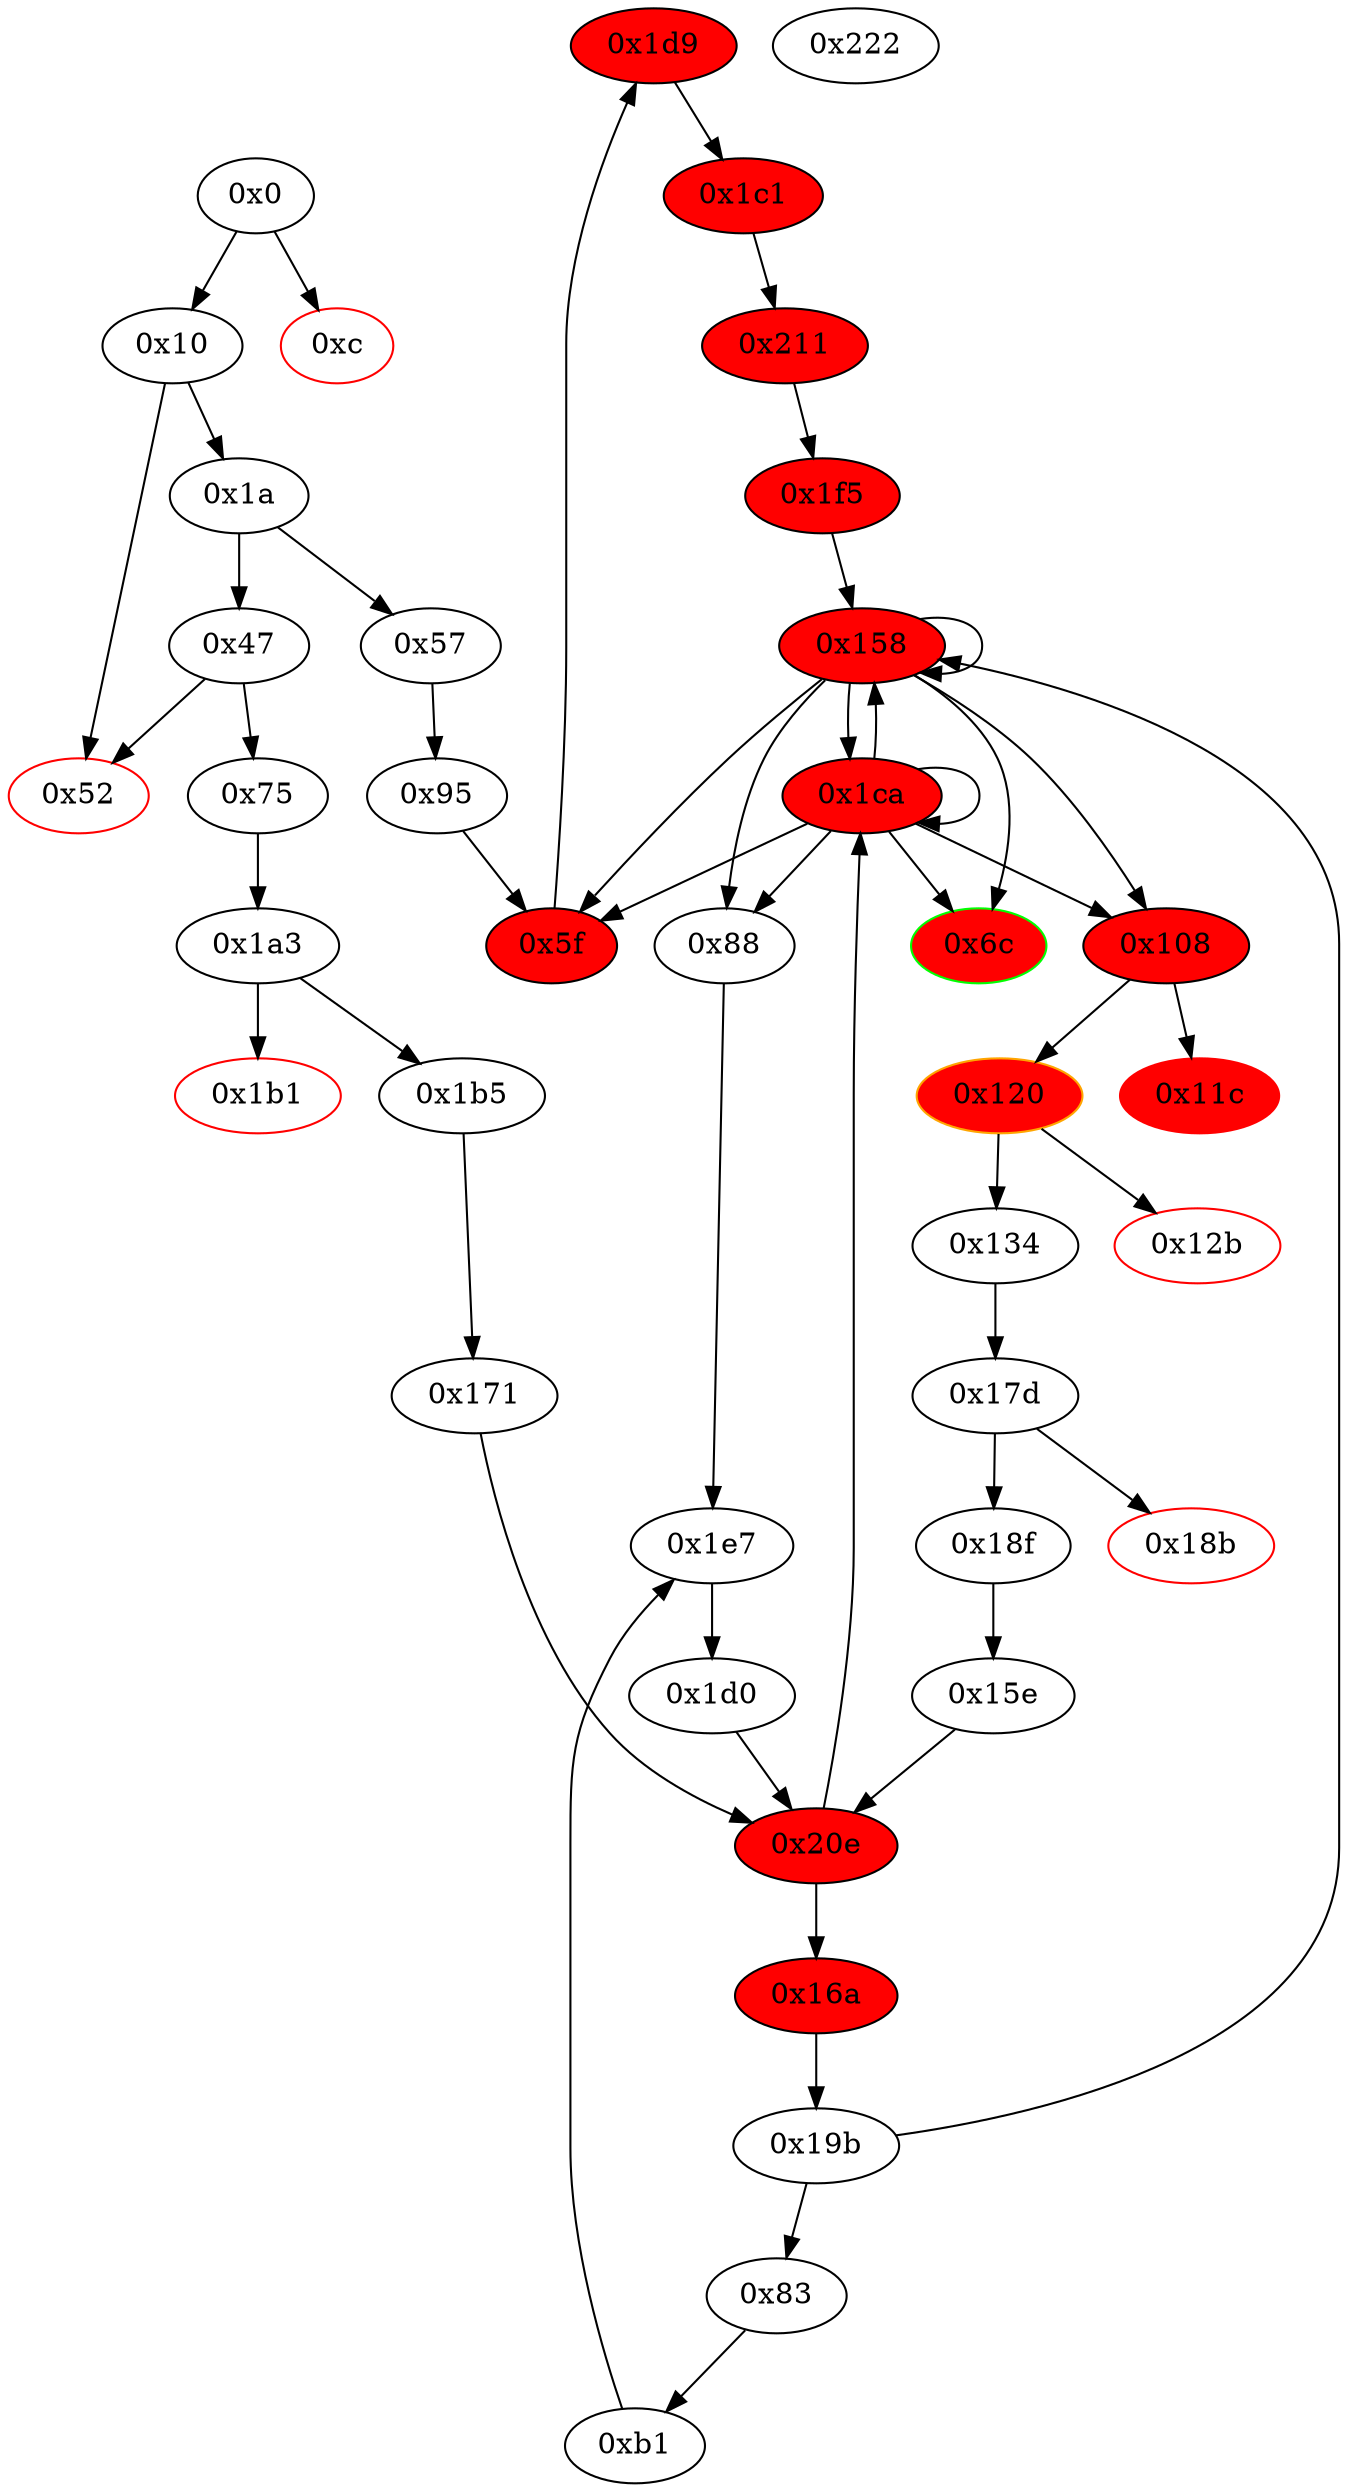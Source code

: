 digraph "" {
"0x1d9" [fillcolor=red, id="0x1d9", style=filled, tooltip="Block 0x1d9\n[0x1d9:0x1e6]\n---\nPredecessors: [0x5f]\nSuccessors: [0x1c1]\n---\n0x1d9 JUMPDEST\n0x1da PUSH1 0x20\n0x1dc DUP2\n0x1dd ADD\n0x1de PUSH2 0x158\n0x1e1 DUP3\n0x1e2 DUP5\n0x1e3 PUSH2 0x1c1\n0x1e6 JUMP\n---\n0x1d9: JUMPDEST \n0x1da: V119 = 0x20\n0x1dd: V120 = ADD V24 0x20\n0x1de: V121 = 0x158\n0x1e3: V122 = 0x1c1\n0x1e6: JUMP 0x1c1\n---\nEntry stack: [0x6c, V13, S23, 0x6c, S21, S20, S19, S18, S17, S16, S15, S14, S13, S12, S11, S10, S9, S8, S7, S6, S5, S4, S3, 0x6c, S1, V24]\nStack pops: 2\nStack additions: [S1, S0, V120, 0x158, S0, S1]\nExit stack: [0x6c, V13, S23, 0x6c, S21, S20, S19, S18, S17, S16, S15, S14, S13, S12, S11, S10, S9, S8, S7, S6, S5, S4, S3, 0x6c, S1, V24, V120, 0x158, V24, S1]\n\nDef sites:\n0x6c: {0x88.0x8c}\nV13: {0x1a.0x3b}\nS23: {0x88.0x8b, 0x57.0x58}\n0x6c: {0x88.0x8c, 0x5f.0x63}\nS21: {0x88.0x8c, 0x1a.0x3b, 0x95.0xae, 0x1e7.0x1eb}\nS20: {0x57.0x58, 0x88.0x8b, 0x1a.0x3b, 0x5f.0x62}\nS19: {0x1d9.0x1dd, 0x88.0x8b, 0x88.0x8c, 0x57.0x58, 0x5f.0x63}\nS18: {0x1d9.0x1de, 0x88.0x8c, 0x1a.0x3b, 0x5f.0x63, 0x95.0xae, 0x1e7.0x1eb}\nS17: {0x1e7.0x1eb, 0x88.0x8b, 0x88.0x8c, 0x1a.0x3b, 0x5f.0x62, 0x95.0xae, 0x57.0x58}\nS16: {0x1d9.0x1dd, 0x1a.0x3b, 0x5f.0x62, 0x5f.0x63, 0x95.0xae, 0x57.0x58, 0x88.0x8b, 0x1e7.0x1eb}\nS15: {0x1d9.0x1de, 0x1d9.0x1dd, 0x5f.0x63, 0x95.0xae, 0x57.0x58, 0x88.0x8c, 0x88.0x8b, 0x1c1.0x1c2, 0x1e7.0x1eb}\nS14: {0x1d9.0x1de, 0x88.0x8c, 0x1a.0x3b, 0x5f.0x62, 0x5f.0x63, 0x95.0xae, 0x1e7.0x1eb}\nS13: {0x1d9.0x1dd, 0x1a.0x3b, 0x5f.0x62, 0x211.0x212, 0x95.0xae, 0x57.0x58, 0x88.0x8b, 0x88.0x8c, 0x1e7.0x1eb}\nS12: {0x1d9.0x1dd, 0x1d9.0x1de, 0x1a.0x3b, 0x5f.0x63, 0x5f.0x62, 0x95.0xae, 0x57.0x58, 0x88.0x8b, 0x88.0x8c, 0x1c1.0x1c2, 0x1e7.0x1eb}\nS11: {0x1d9.0x1dd, 0x1d9.0x1de, 0x1a.0x3b, 0x5f.0x63, 0x5f.0x62, 0x1f5.0x20b, 0x95.0xae, 0x57.0x58, 0x88.0x8c, 0x88.0x8b, 0x1c1.0x1c2, 0x1e7.0x1eb}\nS10: {0x1d9.0x1de, 0x1a.0x3b, 0x5f.0x62, 0x5f.0x63, 0x211.0x212, 0x95.0xae, 0x75.0x76, 0x57.0x58, 0x88.0x8b, 0x88.0x8c, 0x1e7.0x1eb}\nS9: {0x1d9.0x1dd, 0x1a.0x3b, 0x5f.0x62, 0x5f.0x63, 0x211.0x212, 0x171.0x178, 0x95.0xae, 0x57.0x58, 0x88.0x8b, 0x88.0x8c, 0x1c1.0x1c2, 0x1e7.0x1eb}\nS8: {0x1d9.0x1de, 0x1d9.0x1dd, 0x1a.0x3b, 0x5f.0x63, 0x5f.0x62, 0xb1.0xb2, 0x95.0xae, 0x1f5.0x20b, 0x57.0x58, 0x75.0x76, 0x88.0x8c, 0x88.0x8b, 0x1c1.0x1c2, 0x1e7.0x1eb}\nS7: {0x1d9.0x1de, 0x1d9.0x1dd, 0x1a.0x3b, 0x5f.0x62, 0x5f.0x63, 0x211.0x212, 0x95.0xae, 0x57.0x58, 0x88.0x8b, 0x88.0x8c, 0x1c1.0x1c2, 0xb1.0xf3, 0x75.0x76, 0x1f5.0x20b, 0x75.0x79, 0x134.0x14c, 0x1e7.0x1eb}\nS6: {0x1d9.0x1dd, 0x1d9.0x1de, 0x1a.0x3b, 0x5f.0x62, 0x5f.0x63, 0x211.0x212, 0x95.0xae, 0x57.0x58, 0x88.0x8b, 0x88.0x8c, 0x171.0x178, 0xb1.0xf5, 0x1f5.0x20b, 0x75.0x76, 0x75.0x7c, 0x134.0x152, 0x1e7.0x1eb}\nS5: {0x1d9.0x1dd, 0x1d9.0x1de, 0x1a.0x3b, 0x5f.0x63, 0x5f.0x62, 0x211.0x212, 0x95.0xae, 0x57.0x58, 0x88.0x8c, 0x88.0x8b, 0x1c1.0x1c2, 0xb1.0xb2, 0x171.0x178, 0xb1.0xfb, 0x1f5.0x20b, 0x75.0x7d, 0x134.0x13b, 0x1e7.0x1eb}\nS4: {0x1d9.0x1dd, 0x1d9.0x1de, 0x1a.0x3b, 0x5f.0x62, 0x5f.0x63, 0x95.0xae, 0x57.0x58, 0x88.0x8c, 0x88.0x8b, 0x1c1.0x1c2, 0x17d.0x17e, 0xb1.0xf3, 0xb1.0xb2, 0x171.0x178, 0x1f5.0x20b, 0x75.0x76, 0x1a3.0x1a4, 0x1e7.0x1eb}\nS3: {0x1d9.0x1dd, 0x1d9.0x1de, 0x1a.0x3b, 0x5f.0x62, 0x5f.0x63, 0x211.0x212, 0x95.0xae, 0x57.0x58, 0x88.0x8b, 0x88.0x8c, 0x18f.0x190, 0x1c1.0x1c2, 0x171.0x178, 0xb1.0xf5, 0xb1.0xf3, 0xb1.0x103, 0x75.0x76, 0x1f5.0x20b, 0x1b5.0x1b6, 0x1e7.0x1eb}\n0x6c: {0x5f.0x63}\nS1: {0x1d9.0x1dd, 0x1a.0x3b, 0x5f.0x63, 0x5f.0x62, 0x211.0x212, 0x15e.0x165, 0x95.0xae, 0x57.0x58, 0x88.0x8b, 0x88.0x8c, 0x18f.0x192, 0x171.0x178, 0xb1.0xf5, 0x1f5.0x20b, 0x75.0x76, 0x1b5.0x1b8, 0x1e7.0x1eb}\nV24: {0x5f.0x62}\n"];
"0x1e7" [fillcolor=white, id="0x1e7", style=filled, tooltip="Block 0x1e7\n[0x1e7:0x1f4]\n---\nPredecessors: [0x88, 0xb1]\nSuccessors: [0x1d0]\n---\n0x1e7 JUMPDEST\n0x1e8 PUSH1 0x20\n0x1ea DUP2\n0x1eb ADD\n0x1ec PUSH2 0x158\n0x1ef DUP3\n0x1f0 DUP5\n0x1f1 PUSH2 0x1d0\n0x1f4 JUMP\n---\n0x1e7: JUMPDEST \n0x1e8: V123 = 0x20\n0x1eb: V124 = ADD S0 0x20\n0x1ec: V125 = 0x158\n0x1f1: V126 = 0x1d0\n0x1f4: JUMP 0x1d0\n---\nEntry stack: [0x6c, V13, S15, 0x6c, S13, S12, S11, S10, S9, S8, S7, S6, 0x0, V50, 0xed2e5a97, {0x6c, 0x108}, S1, S0]\nStack pops: 2\nStack additions: [S1, S0, V124, 0x158, S0, S1]\nExit stack: [S8, 0x88, S6, 0x0, S4, 0xed2e5a97, {0x6c, 0x108}, S1, S0, V124, 0x158, S0, S1]\n\nDef sites:\n0x6c: {0x88.0x8c}\nV13: {0x1a.0x3b}\nS15: {0x88.0x8b, 0x57.0x58}\n0x6c: {0x88.0x8c, 0x5f.0x63}\nS13: {0x88.0x8c, 0x1a.0x3b, 0x95.0xae, 0x1e7.0x1eb}\nS12: {0x1a.0x3b, 0x88.0x8b, 0x57.0x58, 0x5f.0x62}\nS11: {0x1d9.0x1dd, 0x88.0x8b, 0x57.0x58, 0x5f.0x63}\nS10: {0x1d9.0x1de, 0x88.0x8c, 0x1a.0x3b, 0x5f.0x63, 0x95.0xae, 0x1e7.0x1eb}\nS9: {0x1e7.0x1eb, 0x75.0x76, 0x1a.0x3b, 0x95.0xae, 0x5f.0x62}\nS8: {0x1d9.0x1dd, 0x1a.0x3b, 0x5f.0x62, 0x171.0x178, 0x95.0xae, 0x57.0x58, 0x88.0x8b, 0x1e7.0x1eb}\nS7: {0x1d9.0x1de, 0x88.0x8c, 0x1d9.0x1dd, 0x5f.0x63, 0xb1.0xb2, 0x1c1.0x1c2, 0x75.0x76}\nS6: {0x171.0x178, 0x15e.0x165}\n0x0: {0xb1.0xb2}\nV50: {0xb1.0xf3}\n0xed2e5a97: {0xb1.0xf5}\n{0x6c, 0x108}: {0xb1.0xfb, 0x88.0x8c}\nS1: {0x171.0x178, 0x15e.0x165}\nS0: {0xb1.0x103, 0x88.0x8b}\n"];
"0xb1" [fillcolor=white, id="0xb1", style=filled, tooltip="Block 0xb1\n[0xb1:0x107]\n---\nPredecessors: [0x83]\nSuccessors: [0x1e7]\n---\n0xb1 JUMPDEST\n0xb2 PUSH1 0x0\n0xb4 DUP1\n0xb5 SLOAD\n0xb6 PUSH1 0x40\n0xb8 MLOAD\n0xb9 PUSH32 0xed2e5a9700000000000000000000000000000000000000000000000000000000\n0xda DUP2\n0xdb MSTORE\n0xdc PUSH20 0xffffffffffffffffffffffffffffffffffffffff\n0xf1 SWAP1\n0xf2 SWAP2\n0xf3 AND\n0xf4 SWAP1\n0xf5 PUSH4 0xed2e5a97\n0xfa SWAP1\n0xfb PUSH2 0x108\n0xfe SWAP1\n0xff DUP6\n0x100 SWAP1\n0x101 PUSH1 0x4\n0x103 ADD\n0x104 PUSH2 0x1e7\n0x107 JUMP\n---\n0xb1: JUMPDEST \n0xb2: V44 = 0x0\n0xb5: V45 = S[0x0]\n0xb6: V46 = 0x40\n0xb8: V47 = M[0x40]\n0xb9: V48 = 0xed2e5a9700000000000000000000000000000000000000000000000000000000\n0xdb: M[V47] = 0xed2e5a9700000000000000000000000000000000000000000000000000000000\n0xdc: V49 = 0xffffffffffffffffffffffffffffffffffffffff\n0xf3: V50 = AND V45 0xffffffffffffffffffffffffffffffffffffffff\n0xf5: V51 = 0xed2e5a97\n0xfb: V52 = 0x108\n0x101: V53 = 0x4\n0x103: V54 = ADD 0x4 V47\n0x104: V55 = 0x1e7\n0x107: JUMP 0x1e7\n---\nEntry stack: [0x6c, V13, S9, 0x6c, S7, S6, S5, S4, S3, S2, S1, S0]\nStack pops: 1\nStack additions: [S0, 0x0, V50, 0xed2e5a97, 0x108, S0, V54]\nExit stack: [0x6c, V13, S9, 0x6c, S7, S6, S5, S4, S3, S2, S1, S0, 0x0, V50, 0xed2e5a97, 0x108, S0, V54]\n\nDef sites:\n0x6c: {0x88.0x8c}\nV13: {0x1a.0x3b}\nS9: {0x88.0x8b, 0x57.0x58}\n0x6c: {0x88.0x8c, 0x5f.0x63}\nS7: {0x88.0x8c, 0x1a.0x3b, 0x95.0xae, 0x1e7.0x1eb}\nS6: {0x1a.0x3b, 0x88.0x8b, 0x57.0x58, 0x5f.0x62}\nS5: {0x1d9.0x1dd, 0x88.0x8b, 0x57.0x58, 0x5f.0x63}\nS4: {0x1d9.0x1de, 0x88.0x8c, 0x1a.0x3b, 0x5f.0x63, 0x95.0xae, 0x1e7.0x1eb}\nS3: {0x1e7.0x1eb, 0x75.0x76, 0x1a.0x3b, 0x95.0xae, 0x5f.0x62}\nS2: {0x1d9.0x1dd, 0x1a.0x3b, 0x5f.0x62, 0x171.0x178, 0x95.0xae, 0x57.0x58, 0x88.0x8b, 0x1e7.0x1eb}\nS1: {0x1d9.0x1de, 0x88.0x8c, 0x1d9.0x1dd, 0x5f.0x63, 0xb1.0xb2, 0x1c1.0x1c2, 0x75.0x76}\nS0: {0x171.0x178, 0x15e.0x165}\n"];
"0x15e" [fillcolor=white, id="0x15e", style=filled, tooltip="Block 0x15e\n[0x15e:0x169]\n---\nPredecessors: [0x18f]\nSuccessors: [0x20e]\n---\n0x15e JUMPDEST\n0x15f PUSH1 0x0\n0x161 PUSH2 0x16a\n0x164 DUP3\n0x165 MLOAD\n0x166 PUSH2 0x20e\n0x169 JUMP\n---\n0x15e: JUMPDEST \n0x15f: V87 = 0x0\n0x161: V88 = 0x16a\n0x165: V89 = M[V75]\n0x166: V90 = 0x20e\n0x169: JUMP 0x20e\n---\nEntry stack: [0x6c, V13, S16, 0x6c, S14, S13, S12, S11, S10, S9, S8, 0x158, V85, V75, 0x0, 0x0, 0x19b, V85, V75]\nStack pops: 1\nStack additions: [S0, 0x0, 0x16a, V89]\nExit stack: [0x6c, V13, S16, 0x6c, S14, S13, S12, S11, S10, S9, S8, 0x158, V85, V75, 0x0, 0x0, 0x19b, V85, V75, 0x0, 0x16a, V89]\n\nDef sites:\n0x6c: {0x88.0x8c}\nV13: {0x1a.0x3b}\nS16: {0x88.0x8b, 0x57.0x58}\n0x6c: {0x88.0x8c, 0x5f.0x63}\nS14: {0x88.0x8c, 0x1a.0x3b, 0x95.0xae, 0x1e7.0x1eb}\nS13: {0x1a.0x3b, 0x88.0x8b, 0x57.0x58, 0x5f.0x62}\nS12: {0x1d9.0x1dd, 0x88.0x8b, 0x57.0x58, 0x5f.0x63}\nS11: {0x1d9.0x1de, 0x88.0x8c, 0x5f.0x63, 0x95.0xae, 0x1e7.0x1eb}\nS10: {0x1e7.0x1eb, 0x1a.0x3b, 0x95.0xae, 0x5f.0x62}\nS9: {0x1d9.0x1dd, 0x88.0x8b, 0x5f.0x62, 0x57.0x58, 0x95.0xae, 0x1e7.0x1eb}\nS8: {0x1c1.0x1c2, 0x1d9.0x1de, 0x88.0x8c, 0x5f.0x63, 0x1d9.0x1dd}\n0x158: {0x134.0x14c}\nV85: {0x134.0x152}\nV75: {0x134.0x13b}\n0x0: {0x17d.0x17e}\n0x0: {0x18f.0x190}\n0x19b: {0x18f.0x192}\nV85: {0x134.0x152}\nV75: {0x134.0x13b}\n"];
"0x1b1" [color=red, fillcolor=white, id="0x1b1", style=filled, tooltip="Block 0x1b1\n[0x1b1:0x1b4]\n---\nPredecessors: [0x1a3]\nSuccessors: []\n---\n0x1b1 PUSH1 0x0\n0x1b3 DUP1\n0x1b4 REVERT\n---\n0x1b1: V111 = 0x0\n0x1b4: REVERT 0x0 0x0\n---\nEntry stack: [V13, 0x88, 0x83, V32, 0x4, 0x0]\nStack pops: 0\nStack additions: []\nExit stack: [V13, 0x88, 0x83, V32, 0x4, 0x0]\n\nDef sites:\nV13: {0x1a.0x3b}\n0x88: {0x75.0x76}\n0x83: {0x75.0x79}\nV32: {0x75.0x7c}\n0x4: {0x75.0x7d}\n0x0: {0x1a3.0x1a4}\n"];
"0x52" [color=red, fillcolor=white, id="0x52", style=filled, tooltip="Block 0x52\n[0x52:0x56]\n---\nPredecessors: [0x10, 0x47]\nSuccessors: []\n---\n0x52 JUMPDEST\n0x53 PUSH1 0x0\n0x55 DUP1\n0x56 REVERT\n---\n0x52: JUMPDEST \n0x53: V20 = 0x0\n0x56: REVERT 0x0 0x0\n---\nEntry stack: [V13]\nStack pops: 0\nStack additions: []\nExit stack: [V13]\n\nDef sites:\nV13: {0x1a.0x3b}\n"];
"0x19b" [fillcolor=white, id="0x19b", style=filled, tooltip="Block 0x19b\n[0x19b:0x1a2]\n---\nPredecessors: [0x16a]\nSuccessors: [0x83, 0x158]\n---\n0x19b JUMPDEST\n0x19c SWAP5\n0x19d SWAP4\n0x19e POP\n0x19f POP\n0x1a0 POP\n0x1a1 POP\n0x1a2 JUMP\n---\n0x19b: JUMPDEST \n0x1a2: JUMP S5\n---\nEntry stack: [0x6c, V13, S14, 0x6c, S12, S11, S10, S9, S8, S7, S6, S5, S4, S3, S2, S1, S0]\nStack pops: 6\nStack additions: [S0]\nExit stack: [0x6c, V13, S14, 0x6c, S12, S11, S10, S9, S8, S7, S6, S0]\n\nDef sites:\n0x6c: {0x88.0x8c}\nV13: {0x1a.0x3b}\nS14: {0x88.0x8b, 0x57.0x58}\n0x6c: {0x88.0x8c, 0x5f.0x63}\nS12: {0x88.0x8c, 0x1a.0x3b, 0x95.0xae, 0x1e7.0x1eb}\nS11: {0x1a.0x3b, 0x88.0x8b, 0x57.0x58, 0x5f.0x62}\nS10: {0x1d9.0x1dd, 0x88.0x8b, 0x57.0x58, 0x5f.0x63}\nS9: {0x1d9.0x1de, 0x88.0x8c, 0x1a.0x3b, 0x5f.0x63, 0x95.0xae, 0x1e7.0x1eb}\nS8: {0x1e7.0x1eb, 0x75.0x76, 0x1a.0x3b, 0x95.0xae, 0x5f.0x62}\nS7: {0x1d9.0x1dd, 0x1a.0x3b, 0x5f.0x62, 0x171.0x178, 0x95.0xae, 0x57.0x58, 0x88.0x8b, 0x1e7.0x1eb}\nS6: {0x1d9.0x1de, 0x88.0x8c, 0x1d9.0x1dd, 0x5f.0x63, 0xb1.0xb2, 0x1c1.0x1c2, 0x75.0x76}\nS5: {0xb1.0xf3, 0x75.0x79, 0x134.0x14c}\nS4: {0xb1.0xf5, 0x75.0x7c, 0x134.0x152}\nS3: {0xb1.0xfb, 0x88.0x8c, 0x75.0x7d, 0x134.0x13b}\nS2: {0x171.0x178, 0x1a3.0x1a4, 0x17d.0x17e}\nS1: {0xb1.0x103, 0x88.0x8b, 0x1b5.0x1b6, 0x18f.0x190}\nS0: {0x171.0x178, 0x15e.0x165}\n"];
"0x75" [fillcolor=white, id="0x75", style=filled, tooltip="Block 0x75\n[0x75:0x82]\n---\nPredecessors: [0x47]\nSuccessors: [0x1a3]\n---\n0x75 JUMPDEST\n0x76 PUSH2 0x88\n0x79 PUSH2 0x83\n0x7c CALLDATASIZE\n0x7d PUSH1 0x4\n0x7f PUSH2 0x1a3\n0x82 JUMP\n---\n0x75: JUMPDEST \n0x76: V30 = 0x88\n0x79: V31 = 0x83\n0x7c: V32 = CALLDATASIZE\n0x7d: V33 = 0x4\n0x7f: V34 = 0x1a3\n0x82: JUMP 0x1a3\n---\nEntry stack: [V13]\nStack pops: 0\nStack additions: [0x88, 0x83, V32, 0x4]\nExit stack: [V13, 0x88, 0x83, V32, 0x4]\n\nDef sites:\nV13: {0x1a.0x3b}\n"];
"0x12b" [color=red, fillcolor=white, id="0x12b", style=filled, tooltip="Block 0x12b\n[0x12b:0x133]\n---\nPredecessors: [0x120]\nSuccessors: []\n---\n0x12b RETURNDATASIZE\n0x12c PUSH1 0x0\n0x12e DUP1\n0x12f RETURNDATACOPY\n0x130 RETURNDATASIZE\n0x131 PUSH1 0x0\n0x133 REVERT\n---\n0x12b: V70 = RETURNDATASIZE\n0x12c: V71 = 0x0\n0x12f: RETURNDATACOPY 0x0 0x0 V70\n0x130: V72 = RETURNDATASIZE\n0x131: V73 = 0x0\n0x133: REVERT 0x0 V72\n---\nEntry stack: [S19, S18, S17, S16, S15, S14, S13, S12, S11, S10, S9, S8, S7, S6, S5, S4, S3, S2, S1, V67]\nStack pops: 0\nStack additions: []\nExit stack: [S19, S18, S17, S16, S15, S14, S13, S12, S11, S10, S9, S8, S7, S6, S5, S4, S3, S2, S1, V67]\n\nDef sites:\nS19: {0x57.0x58, 0x88.0x8b, 0x1a.0x3b, 0x5f.0x62}\nS18: {0x1d9.0x1dd, 0x88.0x8b, 0x88.0x8c, 0x57.0x58, 0x5f.0x63}\nS17: {0x1d9.0x1de, 0x88.0x8c, 0x1a.0x3b, 0x5f.0x63, 0x95.0xae, 0x1e7.0x1eb}\nS16: {0x1e7.0x1eb, 0x88.0x8b, 0x88.0x8c, 0x1a.0x3b, 0x5f.0x62, 0x95.0xae, 0x57.0x58}\nS15: {0x1d9.0x1dd, 0x1a.0x3b, 0x5f.0x62, 0x5f.0x63, 0x95.0xae, 0x57.0x58, 0x88.0x8b, 0x1e7.0x1eb}\nS14: {0x1d9.0x1de, 0x1d9.0x1dd, 0x5f.0x63, 0x95.0xae, 0x57.0x58, 0x88.0x8c, 0x88.0x8b, 0x1c1.0x1c2, 0x1e7.0x1eb}\nS13: {0x1d9.0x1de, 0x88.0x8c, 0x1a.0x3b, 0x5f.0x62, 0x5f.0x63, 0x95.0xae, 0x1e7.0x1eb}\nS12: {0x1d9.0x1dd, 0x1a.0x3b, 0x5f.0x62, 0x211.0x212, 0x95.0xae, 0x57.0x58, 0x88.0x8b, 0x88.0x8c, 0x1e7.0x1eb}\nS11: {0x1d9.0x1dd, 0x1d9.0x1de, 0x1a.0x3b, 0x5f.0x63, 0x5f.0x62, 0x95.0xae, 0x57.0x58, 0x88.0x8b, 0x88.0x8c, 0x1c1.0x1c2, 0x1e7.0x1eb}\nS10: {0x1d9.0x1dd, 0x1d9.0x1de, 0x1a.0x3b, 0x5f.0x63, 0x5f.0x62, 0x1f5.0x20b, 0x95.0xae, 0x57.0x58, 0x88.0x8c, 0x88.0x8b, 0x1c1.0x1c2, 0x1e7.0x1eb}\nS9: {0x1d9.0x1de, 0x1a.0x3b, 0x5f.0x62, 0x5f.0x63, 0x211.0x212, 0x95.0xae, 0x75.0x76, 0x57.0x58, 0x88.0x8b, 0x88.0x8c, 0x1e7.0x1eb}\nS8: {0x1d9.0x1dd, 0x1a.0x3b, 0x5f.0x62, 0x5f.0x63, 0x211.0x212, 0x171.0x178, 0x95.0xae, 0x57.0x58, 0x88.0x8b, 0x88.0x8c, 0x1c1.0x1c2, 0x1e7.0x1eb}\nS7: {0x1d9.0x1de, 0x1d9.0x1dd, 0x1a.0x3b, 0x5f.0x63, 0x5f.0x62, 0xb1.0xb2, 0x95.0xae, 0x1f5.0x20b, 0x57.0x58, 0x75.0x76, 0x88.0x8c, 0x88.0x8b, 0x1c1.0x1c2, 0x1e7.0x1eb}\nS6: {0x1d9.0x1de, 0x1d9.0x1dd, 0x1a.0x3b, 0x5f.0x62, 0x5f.0x63, 0x211.0x212, 0x95.0xae, 0x57.0x58, 0x88.0x8b, 0x88.0x8c, 0x1c1.0x1c2, 0xb1.0xf3, 0x75.0x76, 0x1f5.0x20b, 0x75.0x79, 0x134.0x14c, 0x1e7.0x1eb}\nS5: {0x1d9.0x1dd, 0x1d9.0x1de, 0x1a.0x3b, 0x5f.0x62, 0x5f.0x63, 0x211.0x212, 0x95.0xae, 0x57.0x58, 0x88.0x8b, 0x88.0x8c, 0x171.0x178, 0xb1.0xf5, 0x1f5.0x20b, 0x75.0x76, 0x75.0x7c, 0x134.0x152, 0x1e7.0x1eb}\nS4: {0x1d9.0x1dd, 0x1d9.0x1de, 0x1a.0x3b, 0x5f.0x63, 0x5f.0x62, 0x211.0x212, 0x95.0xae, 0x57.0x58, 0x88.0x8c, 0x88.0x8b, 0x1c1.0x1c2, 0xb1.0xb2, 0x171.0x178, 0xb1.0xfb, 0x1f5.0x20b, 0x75.0x7d, 0x134.0x13b, 0x1e7.0x1eb}\nS3: {0x1d9.0x1dd, 0x1d9.0x1de, 0x1a.0x3b, 0x5f.0x62, 0x5f.0x63, 0x95.0xae, 0x57.0x58, 0x88.0x8c, 0x88.0x8b, 0x1c1.0x1c2, 0x17d.0x17e, 0xb1.0xf3, 0xb1.0xb2, 0x171.0x178, 0x1f5.0x20b, 0x75.0x76, 0x1a3.0x1a4, 0x1e7.0x1eb}\nS2: {0x1d9.0x1dd, 0x1d9.0x1de, 0x1a.0x3b, 0x5f.0x62, 0x5f.0x63, 0x211.0x212, 0x95.0xae, 0x57.0x58, 0x88.0x8b, 0x88.0x8c, 0x18f.0x190, 0x1c1.0x1c2, 0x171.0x178, 0xb1.0xf5, 0xb1.0xf3, 0xb1.0x103, 0x75.0x76, 0x1f5.0x20b, 0x1b5.0x1b6, 0x1e7.0x1eb}\nS1: {0x1d9.0x1dd, 0x1a.0x3b, 0x5f.0x63, 0x5f.0x62, 0x211.0x212, 0x15e.0x165, 0x95.0xae, 0x57.0x58, 0x88.0x8b, 0x88.0x8c, 0x18f.0x192, 0x171.0x178, 0xb1.0xf5, 0x1f5.0x20b, 0x75.0x76, 0x1b5.0x1b8, 0x1e7.0x1eb}\nV67: {0x120.0x124}\n"];
"0x6c" [color=green, fillcolor=red, id="0x6c", style=filled, tooltip="Block 0x6c\n[0x6c:0x74]\n---\nPredecessors: [0x158, 0x1ca]\nSuccessors: []\n---\n0x6c JUMPDEST\n0x6d PUSH1 0x40\n0x6f MLOAD\n0x70 DUP1\n0x71 SWAP2\n0x72 SUB\n0x73 SWAP1\n0x74 RETURN\n---\n0x6c: JUMPDEST \n0x6d: V27 = 0x40\n0x6f: V28 = M[0x40]\n0x72: V29 = SUB S0 V28\n0x74: RETURN V28 V29\n---\nEntry stack: [0x6c, V13, S21, 0x6c, S19, S18, S17, S16, S15, S14, S13, S12, S11, S10, S9, S8, S7, S6, S5, S4, S3, S2, S1, S0]\nStack pops: 1\nStack additions: []\nExit stack: [0x6c, V13, S21, 0x6c, S19, S18, S17, S16, S15, S14, S13, S12, S11, S10, S9, S8, S7, S6, S5, S4, S3, S2, S1]\n\nDef sites:\n0x6c: {0x88.0x8c}\nV13: {0x1a.0x3b}\nS21: {0x88.0x8b, 0x57.0x58}\n0x6c: {0x88.0x8c, 0x5f.0x63}\nS19: {0x88.0x8c, 0x1a.0x3b, 0x95.0xae, 0x1e7.0x1eb}\nS18: {0x57.0x58, 0x88.0x8b, 0x1a.0x3b, 0x5f.0x62}\nS17: {0x1d9.0x1dd, 0x88.0x8b, 0x88.0x8c, 0x57.0x58, 0x5f.0x63}\nS16: {0x1d9.0x1de, 0x88.0x8c, 0x1a.0x3b, 0x5f.0x63, 0x95.0xae, 0x1e7.0x1eb}\nS15: {0x1e7.0x1eb, 0x88.0x8b, 0x88.0x8c, 0x1a.0x3b, 0x5f.0x62, 0x95.0xae, 0x57.0x58}\nS14: {0x1d9.0x1dd, 0x1a.0x3b, 0x5f.0x62, 0x5f.0x63, 0x95.0xae, 0x57.0x58, 0x88.0x8b, 0x1e7.0x1eb}\nS13: {0x1d9.0x1de, 0x1d9.0x1dd, 0x5f.0x63, 0x95.0xae, 0x57.0x58, 0x88.0x8c, 0x88.0x8b, 0x1c1.0x1c2, 0x1e7.0x1eb}\nS12: {0x1d9.0x1de, 0x88.0x8c, 0x1a.0x3b, 0x5f.0x62, 0x5f.0x63, 0x95.0xae, 0x1e7.0x1eb}\nS11: {0x1d9.0x1dd, 0x1a.0x3b, 0x5f.0x62, 0x211.0x212, 0x95.0xae, 0x57.0x58, 0x88.0x8b, 0x88.0x8c, 0x1e7.0x1eb}\nS10: {0x1d9.0x1dd, 0x1d9.0x1de, 0x1a.0x3b, 0x5f.0x63, 0x5f.0x62, 0x95.0xae, 0x57.0x58, 0x88.0x8b, 0x88.0x8c, 0x1c1.0x1c2, 0x1e7.0x1eb}\nS9: {0x1d9.0x1dd, 0x1d9.0x1de, 0x1a.0x3b, 0x5f.0x63, 0x5f.0x62, 0x1f5.0x20b, 0x95.0xae, 0x57.0x58, 0x88.0x8c, 0x88.0x8b, 0x1c1.0x1c2, 0x1e7.0x1eb}\nS8: {0x1d9.0x1de, 0x1a.0x3b, 0x5f.0x62, 0x5f.0x63, 0x211.0x212, 0x95.0xae, 0x75.0x76, 0x57.0x58, 0x88.0x8b, 0x88.0x8c, 0x1e7.0x1eb}\nS7: {0x1d9.0x1dd, 0x1a.0x3b, 0x5f.0x62, 0x5f.0x63, 0x211.0x212, 0x171.0x178, 0x95.0xae, 0x57.0x58, 0x88.0x8b, 0x88.0x8c, 0x1c1.0x1c2, 0x1e7.0x1eb}\nS6: {0x1d9.0x1de, 0x1d9.0x1dd, 0x1a.0x3b, 0x5f.0x63, 0x5f.0x62, 0xb1.0xb2, 0x95.0xae, 0x1f5.0x20b, 0x57.0x58, 0x75.0x76, 0x88.0x8c, 0x88.0x8b, 0x1c1.0x1c2, 0x1e7.0x1eb}\nS5: {0x1d9.0x1de, 0x1d9.0x1dd, 0x1a.0x3b, 0x5f.0x62, 0x5f.0x63, 0x211.0x212, 0x95.0xae, 0x57.0x58, 0x88.0x8b, 0x88.0x8c, 0x1c1.0x1c2, 0xb1.0xf3, 0x75.0x76, 0x1f5.0x20b, 0x75.0x79, 0x134.0x14c, 0x1e7.0x1eb}\nS4: {0x1d9.0x1dd, 0x1d9.0x1de, 0x1a.0x3b, 0x5f.0x62, 0x5f.0x63, 0x211.0x212, 0x95.0xae, 0x57.0x58, 0x88.0x8b, 0x88.0x8c, 0x171.0x178, 0xb1.0xf5, 0x1f5.0x20b, 0x75.0x76, 0x75.0x7c, 0x134.0x152, 0x1e7.0x1eb}\nS3: {0x1d9.0x1dd, 0x1d9.0x1de, 0x1a.0x3b, 0x5f.0x63, 0x5f.0x62, 0x211.0x212, 0x95.0xae, 0x57.0x58, 0x88.0x8c, 0x88.0x8b, 0x1c1.0x1c2, 0xb1.0xb2, 0x171.0x178, 0xb1.0xfb, 0x1f5.0x20b, 0x75.0x7d, 0x134.0x13b, 0x1e7.0x1eb}\nS2: {0x1d9.0x1dd, 0x1d9.0x1de, 0x1a.0x3b, 0x5f.0x62, 0x5f.0x63, 0x95.0xae, 0x57.0x58, 0x88.0x8c, 0x88.0x8b, 0x1c1.0x1c2, 0x17d.0x17e, 0xb1.0xf3, 0xb1.0xb2, 0x171.0x178, 0x1f5.0x20b, 0x75.0x76, 0x1a3.0x1a4, 0x1e7.0x1eb}\nS1: {0x1d9.0x1dd, 0x1d9.0x1de, 0x1a.0x3b, 0x5f.0x62, 0x5f.0x63, 0x211.0x212, 0x95.0xae, 0x57.0x58, 0x88.0x8b, 0x88.0x8c, 0x18f.0x190, 0x1c1.0x1c2, 0x171.0x178, 0xb1.0xf5, 0xb1.0xf3, 0xb1.0x103, 0x75.0x76, 0x1f5.0x20b, 0x1b5.0x1b6, 0x1e7.0x1eb}\nS0: {0x1d9.0x1dd, 0x1a.0x3b, 0x5f.0x63, 0x5f.0x62, 0x211.0x212, 0x15e.0x165, 0x95.0xae, 0x57.0x58, 0x88.0x8b, 0x88.0x8c, 0x18f.0x192, 0x171.0x178, 0xb1.0xf5, 0x1f5.0x20b, 0x75.0x76, 0x1b5.0x1b8, 0x1e7.0x1eb}\n"];
"0x1b5" [fillcolor=white, id="0x1b5", style=filled, tooltip="Block 0x1b5\n[0x1b5:0x1c0]\n---\nPredecessors: [0x1a3]\nSuccessors: [0x171]\n---\n0x1b5 JUMPDEST\n0x1b6 PUSH1 0x0\n0x1b8 PUSH2 0x19b\n0x1bb DUP5\n0x1bc DUP5\n0x1bd PUSH2 0x171\n0x1c0 JUMP\n---\n0x1b5: JUMPDEST \n0x1b6: V112 = 0x0\n0x1b8: V113 = 0x19b\n0x1bd: V114 = 0x171\n0x1c0: JUMP 0x171\n---\nEntry stack: [V13, 0x88, 0x83, V32, 0x4, 0x0]\nStack pops: 3\nStack additions: [S2, S1, S0, 0x0, 0x19b, S2, S1]\nExit stack: [V13, 0x88, 0x83, V32, 0x4, 0x0, 0x0, 0x19b, V32, 0x4]\n\nDef sites:\nV13: {0x1a.0x3b}\n0x88: {0x75.0x76}\n0x83: {0x75.0x79}\nV32: {0x75.0x7c}\n0x4: {0x75.0x7d}\n0x0: {0x1a3.0x1a4}\n"];
"0x1ca" [fillcolor=red, id="0x1ca", style=filled, tooltip="Block 0x1ca\n[0x1ca:0x1cf]\n---\nPredecessors: [0x158, 0x1ca, 0x20e]\nSuccessors: [0x5f, 0x6c, 0x88, 0x108, 0x158, 0x1ca]\n---\n0x1ca JUMPDEST\n0x1cb DUP3\n0x1cc MSTORE\n0x1cd POP\n0x1ce POP\n0x1cf JUMP\n---\n0x1ca: JUMPDEST \n0x1cc: M[S2] = S0\n0x1cf: JUMP S3\n---\nEntry stack: [0x6c, V13, S21, 0x6c, S19, S18, S17, S16, S15, S14, S13, S12, S11, S10, S9, S8, S7, S6, S5, S4, S3, S2, S1, S0]\nStack pops: 4\nStack additions: []\nExit stack: [0x6c, V13, S21, 0x6c, S19, S18, S17, S16, S15, S14, S13, S12, S11, S10, S9, S8, S7, S6, S5, S4]\n\nDef sites:\n0x6c: {0x88.0x8c}\nV13: {0x1a.0x3b}\nS21: {0x88.0x8b, 0x57.0x58}\n0x6c: {0x88.0x8c, 0x5f.0x63}\nS19: {0x88.0x8c, 0x1a.0x3b, 0x95.0xae, 0x1e7.0x1eb}\nS18: {0x57.0x58, 0x88.0x8b, 0x1a.0x3b, 0x5f.0x62}\nS17: {0x1d9.0x1dd, 0x88.0x8b, 0x88.0x8c, 0x57.0x58, 0x5f.0x63}\nS16: {0x1d9.0x1de, 0x88.0x8c, 0x1a.0x3b, 0x5f.0x63, 0x95.0xae, 0x1e7.0x1eb}\nS15: {0x1e7.0x1eb, 0x88.0x8b, 0x88.0x8c, 0x1a.0x3b, 0x5f.0x62, 0x95.0xae, 0x57.0x58}\nS14: {0x1d9.0x1dd, 0x1a.0x3b, 0x5f.0x62, 0x5f.0x63, 0x95.0xae, 0x57.0x58, 0x88.0x8b, 0x88.0x8c, 0x1e7.0x1eb}\nS13: {0x1d9.0x1de, 0x1d9.0x1dd, 0x1a.0x3b, 0x5f.0x63, 0x95.0xae, 0x57.0x58, 0x88.0x8c, 0x88.0x8b, 0x1c1.0x1c2, 0x1e7.0x1eb}\nS12: {0x1d9.0x1de, 0x1a.0x3b, 0x5f.0x62, 0x5f.0x63, 0x95.0xae, 0x75.0x76, 0x57.0x58, 0x88.0x8c, 0x88.0x8b, 0x1e7.0x1eb}\nS11: {0x1d9.0x1dd, 0x1a.0x3b, 0x5f.0x62, 0x5f.0x63, 0x211.0x212, 0x171.0x178, 0x95.0xae, 0x57.0x58, 0x88.0x8b, 0x88.0x8c, 0x1e7.0x1eb}\nS10: {0x1d9.0x1dd, 0x1d9.0x1de, 0x1a.0x3b, 0x5f.0x63, 0x5f.0x62, 0xb1.0xb2, 0x95.0xae, 0x75.0x76, 0x57.0x58, 0x88.0x8b, 0x88.0x8c, 0x1c1.0x1c2, 0x1e7.0x1eb}\nS9: {0x1d9.0x1dd, 0x1d9.0x1de, 0x1a.0x3b, 0x5f.0x63, 0x5f.0x62, 0xb1.0xf3, 0x1f5.0x20b, 0x95.0xae, 0x57.0x58, 0x75.0x79, 0x134.0x14c, 0x88.0x8c, 0x88.0x8b, 0x1c1.0x1c2, 0x1e7.0x1eb}\nS8: {0x1d9.0x1dd, 0x1d9.0x1de, 0x1a.0x3b, 0x5f.0x62, 0x5f.0x63, 0x211.0x212, 0xb1.0xf5, 0x95.0xae, 0x75.0x76, 0x57.0x58, 0x75.0x7c, 0x134.0x152, 0x88.0x8b, 0x88.0x8c, 0x1e7.0x1eb}\nS7: {0x1d9.0x1dd, 0x1d9.0x1de, 0x1a.0x3b, 0x5f.0x62, 0x5f.0x63, 0x211.0x212, 0x95.0xae, 0x57.0x58, 0x88.0x8b, 0x88.0x8c, 0x1c1.0x1c2, 0x171.0x178, 0xb1.0xfb, 0x75.0x7d, 0x134.0x13b, 0x1e7.0x1eb}\nS6: {0x1d9.0x1de, 0x1d9.0x1dd, 0x1a.0x3b, 0x5f.0x63, 0x5f.0x62, 0x95.0xae, 0x57.0x58, 0x88.0x8c, 0x88.0x8b, 0x1c1.0x1c2, 0x17d.0x17e, 0xb1.0xb2, 0x171.0x178, 0x1f5.0x20b, 0x75.0x76, 0x1a3.0x1a4, 0x1e7.0x1eb}\nS5: {0x1d9.0x1de, 0x1d9.0x1dd, 0x1a.0x3b, 0x5f.0x62, 0x5f.0x63, 0x211.0x212, 0x95.0xae, 0x57.0x58, 0x88.0x8c, 0x88.0x8b, 0x18f.0x190, 0x1c1.0x1c2, 0xb1.0xf3, 0xb1.0x103, 0x75.0x76, 0x1f5.0x20b, 0x75.0x79, 0x134.0x14c, 0x1b5.0x1b6, 0x1e7.0x1eb}\nS4: {0x1d9.0x1dd, 0x1d9.0x1de, 0x1a.0x3b, 0x5f.0x62, 0x5f.0x63, 0x211.0x212, 0x95.0xae, 0x57.0x58, 0x88.0x8b, 0x88.0x8c, 0x18f.0x192, 0x1c1.0x1c2, 0x171.0x178, 0xb1.0xf5, 0x1f5.0x20b, 0x75.0x76, 0x75.0x7c, 0x134.0x152, 0x1b5.0x1b8, 0x1e7.0x1eb}\nS3: {0x1d9.0x1dd, 0x1d9.0x1de, 0x1a.0x3b, 0x5f.0x63, 0x5f.0x62, 0x211.0x212, 0x95.0xae, 0x57.0x58, 0x88.0x8b, 0x88.0x8c, 0x1c1.0x1c2, 0x1e7.0x1ec, 0xb1.0xb2, 0x171.0x178, 0xb1.0xfb, 0x75.0x76, 0x1f5.0x20b, 0x75.0x7d, 0x134.0x13b, 0x75.0x7c, 0x134.0x152, 0x1e7.0x1eb}\nS2: {0x1d9.0x1dd, 0x1d9.0x1de, 0x1a.0x3b, 0x5f.0x63, 0x5f.0x62, 0x211.0x212, 0x95.0xae, 0x57.0x58, 0x88.0x8c, 0x88.0x8b, 0x1c1.0x1c2, 0x17d.0x17e, 0xb1.0xf3, 0xb1.0xb2, 0x171.0x178, 0xb1.0x103, 0x1f5.0x20b, 0x75.0x79, 0x134.0x14c, 0x75.0x76, 0x75.0x7d, 0x134.0x13b, 0x1a3.0x1a4, 0x1e7.0x1eb}\nS1: {0x1d9.0x1de, 0x1d9.0x1dd, 0x1a.0x3b, 0x5f.0x62, 0x5f.0x63, 0x211.0x212, 0x15e.0x15f, 0x95.0xae, 0x57.0x58, 0x88.0x8b, 0x88.0x8c, 0x18f.0x190, 0x1c1.0x1c2, 0xb1.0xf5, 0x171.0x178, 0xb1.0xf3, 0xb1.0x103, 0x75.0x76, 0x75.0x7c, 0x134.0x152, 0x1f5.0x20b, 0x1b5.0x1b6, 0x171.0x172, 0x1e7.0x1eb}\nS0: {0x1d9.0x1dd, 0x1a.0x3b, 0x5f.0x62, 0x5f.0x63, 0x211.0x212, 0x15e.0x165, 0x95.0xae, 0x57.0x58, 0x88.0x8b, 0x88.0x8c, 0x18f.0x192, 0x171.0x178, 0xb1.0xf5, 0x1f5.0x20b, 0x75.0x76, 0x1b5.0x1b8, 0x1e7.0x1eb}\n"];
"0x18b" [color=red, fillcolor=white, id="0x18b", style=filled, tooltip="Block 0x18b\n[0x18b:0x18e]\n---\nPredecessors: [0x17d]\nSuccessors: []\n---\n0x18b PUSH1 0x0\n0x18d DUP1\n0x18e REVERT\n---\n0x18b: V101 = 0x0\n0x18e: REVERT 0x0 0x0\n---\nEntry stack: [S19, S18, S17, S16, S15, S14, S13, S12, S11, S10, S9, S8, S7, S6, S5, S4, 0x158, V85, V75, 0x0]\nStack pops: 0\nStack additions: []\nExit stack: [S19, S18, S17, S16, S15, S14, S13, S12, S11, S10, S9, S8, S7, S6, S5, S4, 0x158, V85, V75, 0x0]\n\nDef sites:\nS19: {0x57.0x58, 0x88.0x8b, 0x1a.0x3b, 0x5f.0x62}\nS18: {0x1d9.0x1dd, 0x88.0x8b, 0x88.0x8c, 0x57.0x58, 0x5f.0x63}\nS17: {0x1d9.0x1de, 0x88.0x8c, 0x1a.0x3b, 0x5f.0x63, 0x95.0xae, 0x1e7.0x1eb}\nS16: {0x1e7.0x1eb, 0x88.0x8b, 0x88.0x8c, 0x1a.0x3b, 0x5f.0x62, 0x95.0xae, 0x57.0x58}\nS15: {0x1d9.0x1dd, 0x1a.0x3b, 0x5f.0x62, 0x5f.0x63, 0x95.0xae, 0x57.0x58, 0x88.0x8b, 0x1e7.0x1eb}\nS14: {0x1d9.0x1de, 0x1d9.0x1dd, 0x5f.0x63, 0x95.0xae, 0x57.0x58, 0x88.0x8c, 0x88.0x8b, 0x1c1.0x1c2, 0x1e7.0x1eb}\nS13: {0x1d9.0x1de, 0x88.0x8c, 0x1a.0x3b, 0x5f.0x62, 0x5f.0x63, 0x95.0xae, 0x1e7.0x1eb}\nS12: {0x1d9.0x1dd, 0x1a.0x3b, 0x5f.0x62, 0x211.0x212, 0x95.0xae, 0x57.0x58, 0x88.0x8b, 0x88.0x8c, 0x1e7.0x1eb}\nS11: {0x1d9.0x1dd, 0x1d9.0x1de, 0x1a.0x3b, 0x5f.0x63, 0x5f.0x62, 0x95.0xae, 0x57.0x58, 0x88.0x8b, 0x88.0x8c, 0x1c1.0x1c2, 0x1e7.0x1eb}\nS10: {0x1d9.0x1dd, 0x1d9.0x1de, 0x1a.0x3b, 0x5f.0x63, 0x5f.0x62, 0x1f5.0x20b, 0x95.0xae, 0x57.0x58, 0x88.0x8c, 0x88.0x8b, 0x1c1.0x1c2, 0x1e7.0x1eb}\nS9: {0x1d9.0x1de, 0x1a.0x3b, 0x5f.0x62, 0x5f.0x63, 0x211.0x212, 0x95.0xae, 0x75.0x76, 0x57.0x58, 0x88.0x8b, 0x88.0x8c, 0x1e7.0x1eb}\nS8: {0x1d9.0x1dd, 0x1a.0x3b, 0x5f.0x62, 0x5f.0x63, 0x211.0x212, 0x171.0x178, 0x95.0xae, 0x57.0x58, 0x88.0x8b, 0x88.0x8c, 0x1c1.0x1c2, 0x1e7.0x1eb}\nS7: {0x1d9.0x1de, 0x1d9.0x1dd, 0x1a.0x3b, 0x5f.0x63, 0x5f.0x62, 0xb1.0xb2, 0x95.0xae, 0x1f5.0x20b, 0x57.0x58, 0x75.0x76, 0x88.0x8c, 0x88.0x8b, 0x1c1.0x1c2, 0x1e7.0x1eb}\nS6: {0x1d9.0x1de, 0x1d9.0x1dd, 0x1a.0x3b, 0x5f.0x62, 0x5f.0x63, 0x211.0x212, 0x95.0xae, 0x57.0x58, 0x88.0x8b, 0x88.0x8c, 0x1c1.0x1c2, 0xb1.0xf3, 0x75.0x76, 0x1f5.0x20b, 0x75.0x79, 0x134.0x14c, 0x1e7.0x1eb}\nS5: {0x1d9.0x1dd, 0x1d9.0x1de, 0x1a.0x3b, 0x5f.0x62, 0x5f.0x63, 0x211.0x212, 0x95.0xae, 0x57.0x58, 0x88.0x8b, 0x88.0x8c, 0x171.0x178, 0xb1.0xf5, 0x1f5.0x20b, 0x75.0x76, 0x75.0x7c, 0x134.0x152, 0x1e7.0x1eb}\nS4: {0x1d9.0x1dd, 0x1d9.0x1de, 0x1a.0x3b, 0x5f.0x63, 0x5f.0x62, 0x211.0x212, 0x95.0xae, 0x57.0x58, 0x88.0x8c, 0x88.0x8b, 0x1c1.0x1c2, 0xb1.0xb2, 0x171.0x178, 0xb1.0xfb, 0x1f5.0x20b, 0x75.0x7d, 0x134.0x13b, 0x1e7.0x1eb}\n0x158: {0x134.0x14c}\nV85: {0x134.0x152}\nV75: {0x134.0x13b}\n0x0: {0x17d.0x17e}\n"];
"0x1d0" [fillcolor=white, id="0x1d0", style=filled, tooltip="Block 0x1d0\n[0x1d0:0x1d8]\n---\nPredecessors: [0x1e7]\nSuccessors: [0x20e]\n---\n0x1d0 JUMPDEST\n0x1d1 PUSH2 0x1ca\n0x1d4 DUP2\n0x1d5 PUSH2 0x20e\n0x1d8 JUMP\n---\n0x1d0: JUMPDEST \n0x1d1: V117 = 0x1ca\n0x1d5: V118 = 0x20e\n0x1d8: JUMP 0x20e\n---\nEntry stack: [V13, 0x88, V93, 0x0, V50, 0xed2e5a97, {0x6c, 0x108}, V93, S4, V124, 0x158, S1, V93]\nStack pops: 1\nStack additions: [S0, 0x1ca, S0]\nExit stack: [V13, 0x88, V93, 0x0, V50, 0xed2e5a97, {0x6c, 0x108}, V93, S4, V124, 0x158, S1, V93, 0x1ca, V93]\n\nDef sites:\nV13: {0x1a.0x3b}\n0x88: {0x75.0x76}\nV93: {0x171.0x178}\n0x0: {0xb1.0xb2}\nV50: {0xb1.0xf3}\n0xed2e5a97: {0xb1.0xf5}\n{0x6c, 0x108}: {0xb1.0xfb, 0x88.0x8c}\nV93: {0x171.0x178}\nS4: {0xb1.0x103, 0x88.0x8b}\nV124: {0x1e7.0x1eb}\n0x158: {0x1e7.0x1ec}\nS1: {0xb1.0x103, 0x88.0x8b}\nV93: {0x171.0x178}\n"];
"0x18f" [fillcolor=white, id="0x18f", style=filled, tooltip="Block 0x18f\n[0x18f:0x19a]\n---\nPredecessors: [0x17d]\nSuccessors: [0x15e]\n---\n0x18f JUMPDEST\n0x190 PUSH1 0x0\n0x192 PUSH2 0x19b\n0x195 DUP5\n0x196 DUP5\n0x197 PUSH2 0x15e\n0x19a JUMP\n---\n0x18f: JUMPDEST \n0x190: V102 = 0x0\n0x192: V103 = 0x19b\n0x197: V104 = 0x15e\n0x19a: JUMP 0x15e\n---\nEntry stack: [S19, S18, S17, S16, S15, S14, S13, S12, S11, S10, S9, S8, S7, S6, S5, S4, 0x158, V85, V75, 0x0]\nStack pops: 3\nStack additions: [S2, S1, S0, 0x0, 0x19b, S2, S1]\nExit stack: [0x6c, S13, S12, 0x6c, S10, S9, S8, S7, S6, S5, S4, 0x158, S2, S1, 0x0, 0x0, 0x19b, S2, S1]\n\nDef sites:\nS19: {0x57.0x58, 0x88.0x8b, 0x1a.0x3b, 0x5f.0x62}\nS18: {0x1d9.0x1dd, 0x88.0x8b, 0x88.0x8c, 0x57.0x58, 0x5f.0x63}\nS17: {0x1d9.0x1de, 0x88.0x8c, 0x1a.0x3b, 0x5f.0x63, 0x95.0xae, 0x1e7.0x1eb}\nS16: {0x1e7.0x1eb, 0x88.0x8b, 0x88.0x8c, 0x1a.0x3b, 0x5f.0x62, 0x95.0xae, 0x57.0x58}\nS15: {0x1d9.0x1dd, 0x1a.0x3b, 0x5f.0x62, 0x5f.0x63, 0x95.0xae, 0x57.0x58, 0x88.0x8b, 0x1e7.0x1eb}\nS14: {0x1d9.0x1de, 0x1d9.0x1dd, 0x5f.0x63, 0x95.0xae, 0x57.0x58, 0x88.0x8c, 0x88.0x8b, 0x1c1.0x1c2, 0x1e7.0x1eb}\nS13: {0x1d9.0x1de, 0x88.0x8c, 0x1a.0x3b, 0x5f.0x62, 0x5f.0x63, 0x95.0xae, 0x1e7.0x1eb}\nS12: {0x1d9.0x1dd, 0x1a.0x3b, 0x5f.0x62, 0x211.0x212, 0x95.0xae, 0x57.0x58, 0x88.0x8b, 0x88.0x8c, 0x1e7.0x1eb}\nS11: {0x1d9.0x1dd, 0x1d9.0x1de, 0x1a.0x3b, 0x5f.0x63, 0x5f.0x62, 0x95.0xae, 0x57.0x58, 0x88.0x8b, 0x88.0x8c, 0x1c1.0x1c2, 0x1e7.0x1eb}\nS10: {0x1d9.0x1dd, 0x1d9.0x1de, 0x1a.0x3b, 0x5f.0x63, 0x5f.0x62, 0x1f5.0x20b, 0x95.0xae, 0x57.0x58, 0x88.0x8c, 0x88.0x8b, 0x1c1.0x1c2, 0x1e7.0x1eb}\nS9: {0x1d9.0x1de, 0x1a.0x3b, 0x5f.0x62, 0x5f.0x63, 0x211.0x212, 0x95.0xae, 0x75.0x76, 0x57.0x58, 0x88.0x8b, 0x88.0x8c, 0x1e7.0x1eb}\nS8: {0x1d9.0x1dd, 0x1a.0x3b, 0x5f.0x62, 0x5f.0x63, 0x211.0x212, 0x171.0x178, 0x95.0xae, 0x57.0x58, 0x88.0x8b, 0x88.0x8c, 0x1c1.0x1c2, 0x1e7.0x1eb}\nS7: {0x1d9.0x1de, 0x1d9.0x1dd, 0x1a.0x3b, 0x5f.0x63, 0x5f.0x62, 0xb1.0xb2, 0x95.0xae, 0x1f5.0x20b, 0x57.0x58, 0x75.0x76, 0x88.0x8c, 0x88.0x8b, 0x1c1.0x1c2, 0x1e7.0x1eb}\nS6: {0x1d9.0x1de, 0x1d9.0x1dd, 0x1a.0x3b, 0x5f.0x62, 0x5f.0x63, 0x211.0x212, 0x95.0xae, 0x57.0x58, 0x88.0x8b, 0x88.0x8c, 0x1c1.0x1c2, 0xb1.0xf3, 0x75.0x76, 0x1f5.0x20b, 0x75.0x79, 0x134.0x14c, 0x1e7.0x1eb}\nS5: {0x1d9.0x1dd, 0x1d9.0x1de, 0x1a.0x3b, 0x5f.0x62, 0x5f.0x63, 0x211.0x212, 0x95.0xae, 0x57.0x58, 0x88.0x8b, 0x88.0x8c, 0x171.0x178, 0xb1.0xf5, 0x1f5.0x20b, 0x75.0x76, 0x75.0x7c, 0x134.0x152, 0x1e7.0x1eb}\nS4: {0x1d9.0x1dd, 0x1d9.0x1de, 0x1a.0x3b, 0x5f.0x63, 0x5f.0x62, 0x211.0x212, 0x95.0xae, 0x57.0x58, 0x88.0x8c, 0x88.0x8b, 0x1c1.0x1c2, 0xb1.0xb2, 0x171.0x178, 0xb1.0xfb, 0x1f5.0x20b, 0x75.0x7d, 0x134.0x13b, 0x1e7.0x1eb}\n0x158: {0x134.0x14c}\nV85: {0x134.0x152}\nV75: {0x134.0x13b}\n0x0: {0x17d.0x17e}\n"];
"0x57" [fillcolor=white, id="0x57", style=filled, tooltip="Block 0x57\n[0x57:0x5e]\n---\nPredecessors: [0x1a]\nSuccessors: [0x95]\n---\n0x57 JUMPDEST\n0x58 PUSH2 0x5f\n0x5b PUSH2 0x95\n0x5e JUMP\n---\n0x57: JUMPDEST \n0x58: V21 = 0x5f\n0x5b: V22 = 0x95\n0x5e: JUMP 0x95\n---\nEntry stack: [V13]\nStack pops: 0\nStack additions: [0x5f]\nExit stack: [V13, 0x5f]\n\nDef sites:\nV13: {0x1a.0x3b}\n"];
"0x158" [fillcolor=red, id="0x158", style=filled, tooltip="Block 0x158\n[0x158:0x15d]\n---\nPredecessors: [0x158, 0x19b, 0x1ca, 0x1f5]\nSuccessors: [0x5f, 0x6c, 0x88, 0x108, 0x158, 0x1ca]\n---\n0x158 JUMPDEST\n0x159 SWAP3\n0x15a SWAP2\n0x15b POP\n0x15c POP\n0x15d JUMP\n---\n0x158: JUMPDEST \n0x15d: JUMP S3\n---\nEntry stack: [0x6c, V13, S24, 0x6c, S22, S21, S20, S19, S18, S17, S16, S15, S14, S13, S12, S11, S10, S9, S8, S7, S6, S5, S4, S3, S2, S1, S0]\nStack pops: 4\nStack additions: [S0]\nExit stack: [0x6c, V13, S24, 0x6c, S22, S21, S20, S19, S18, S17, S16, S15, S14, S13, S12, S11, S10, S9, S8, S7, S6, S5, S4, S0]\n\nDef sites:\n0x6c: {0x88.0x8c}\nV13: {0x1a.0x3b}\nS24: {0x88.0x8b, 0x57.0x58}\n0x6c: {0x88.0x8c, 0x5f.0x63}\nS22: {0x88.0x8c, 0x1a.0x3b, 0x95.0xae, 0x1e7.0x1eb}\nS21: {0x57.0x58, 0x88.0x8b, 0x1a.0x3b, 0x5f.0x62}\nS20: {0x1d9.0x1dd, 0x88.0x8b, 0x88.0x8c, 0x57.0x58, 0x5f.0x63}\nS19: {0x1d9.0x1de, 0x88.0x8c, 0x1a.0x3b, 0x5f.0x63, 0x95.0xae, 0x1e7.0x1eb}\nS18: {0x1e7.0x1eb, 0x88.0x8b, 0x1a.0x3b, 0x5f.0x62, 0x95.0xae, 0x57.0x58}\nS17: {0x1d9.0x1dd, 0x5f.0x62, 0x5f.0x63, 0x95.0xae, 0x57.0x58, 0x88.0x8b, 0x88.0x8c, 0x1e7.0x1eb}\nS16: {0x1d9.0x1de, 0x1d9.0x1dd, 0x1a.0x3b, 0x5f.0x63, 0x95.0xae, 0x88.0x8c, 0x1c1.0x1c2, 0x1e7.0x1eb}\nS15: {0x1d9.0x1de, 0x1a.0x3b, 0x5f.0x62, 0x95.0xae, 0x57.0x58, 0x88.0x8c, 0x88.0x8b, 0x1e7.0x1eb}\nS14: {0x1d9.0x1dd, 0x1a.0x3b, 0x5f.0x62, 0x5f.0x63, 0x211.0x212, 0x95.0xae, 0x57.0x58, 0x88.0x8b, 0x1e7.0x1eb}\nS13: {0x1d9.0x1dd, 0x1d9.0x1de, 0x5f.0x63, 0x95.0xae, 0x57.0x58, 0x88.0x8b, 0x88.0x8c, 0x1c1.0x1c2, 0x1e7.0x1eb}\nS12: {0x1d9.0x1dd, 0x1d9.0x1de, 0x1a.0x3b, 0x5f.0x63, 0x5f.0x62, 0x1f5.0x20b, 0x95.0xae, 0x88.0x8c, 0x1e7.0x1eb}\nS11: {0x1d9.0x1dd, 0x1a.0x3b, 0x5f.0x62, 0x211.0x212, 0x95.0xae, 0x57.0x58, 0x88.0x8b, 0x88.0x8c, 0x1e7.0x1eb}\nS10: {0x1d9.0x1dd, 0x1d9.0x1de, 0x1a.0x3b, 0x5f.0x62, 0x5f.0x63, 0x95.0xae, 0x57.0x58, 0x88.0x8b, 0x88.0x8c, 0x1c1.0x1c2, 0x1e7.0x1eb}\nS9: {0x1d9.0x1de, 0x1d9.0x1dd, 0x1a.0x3b, 0x5f.0x63, 0x5f.0x62, 0x95.0xae, 0x1f5.0x20b, 0x57.0x58, 0x88.0x8c, 0x88.0x8b, 0x1c1.0x1c2, 0x1e7.0x1eb}\nS8: {0x1d9.0x1de, 0x1a.0x3b, 0x5f.0x62, 0x5f.0x63, 0x211.0x212, 0x95.0xae, 0x75.0x76, 0x57.0x58, 0x88.0x8c, 0x88.0x8b, 0x1e7.0x1eb}\nS7: {0x1d9.0x1dd, 0x1a.0x3b, 0x5f.0x62, 0x5f.0x63, 0x211.0x212, 0x171.0x178, 0x1f5.0x20b, 0x95.0xae, 0x57.0x58, 0x88.0x8b, 0x88.0x8c, 0x1c1.0x1c2, 0x1e7.0x1eb}\nS6: {0x1d9.0x1dd, 0x1d9.0x1de, 0x1a.0x3b, 0x5f.0x63, 0x5f.0x62, 0xb1.0xb2, 0x95.0xae, 0x75.0x76, 0x57.0x58, 0x1f5.0x20b, 0x88.0x8b, 0x88.0x8c, 0x1c1.0x1c2, 0x1e7.0x1eb}\nS5: {0x1d9.0x1dd, 0x1d9.0x1de, 0x1a.0x3b, 0x5f.0x63, 0x5f.0x62, 0x211.0x212, 0x95.0xae, 0x57.0x58, 0x88.0x8c, 0x88.0x8b, 0x1c1.0x1c2, 0xb1.0xf3, 0x1f5.0x20b, 0x75.0x79, 0x134.0x14c, 0x75.0x76, 0x1e7.0x1eb}\nS4: {0x1d9.0x1de, 0x1d9.0x1dd, 0x1a.0x3b, 0x5f.0x62, 0x5f.0x63, 0x211.0x212, 0x95.0xae, 0x57.0x58, 0x88.0x8b, 0x88.0x8c, 0xb1.0xf5, 0x171.0x178, 0x75.0x76, 0x75.0x7c, 0x134.0x152, 0x1f5.0x20b, 0x1e7.0x1eb}\nS3: {0x1d9.0x1dd, 0x1d9.0x1de, 0x1a.0x3b, 0x5f.0x62, 0x5f.0x63, 0x211.0x214, 0x211.0x212, 0x95.0xae, 0x57.0x58, 0x88.0x8b, 0x88.0x8c, 0x1c1.0x1c2, 0x171.0x178, 0xb1.0xfb, 0xb1.0xb2, 0x75.0x7d, 0x134.0x13b, 0x1f5.0x20b, 0x75.0x76, 0x1e7.0x1eb}\nS2: {0x1d9.0x1dd, 0x1d9.0x1de, 0x1a.0x3b, 0x5f.0x63, 0x5f.0x62, 0x95.0xae, 0x57.0x58, 0x88.0x8c, 0x88.0x8b, 0x1c1.0x1c2, 0x17d.0x17e, 0xb1.0xb2, 0x171.0x178, 0xb1.0xf3, 0x1f5.0x20b, 0x75.0x76, 0x1a3.0x1a4, 0x1e7.0x1eb}\nS1: {0x1d9.0x1de, 0x1d9.0x1dd, 0x1a.0x3b, 0x5f.0x62, 0x5f.0x63, 0x211.0x218, 0x211.0x212, 0x95.0xae, 0x57.0x58, 0x88.0x8b, 0x88.0x8c, 0x18f.0x190, 0x1c1.0x1c2, 0xb1.0xf3, 0xb1.0x103, 0xb1.0xf5, 0x171.0x178, 0x75.0x76, 0x1f5.0x20b, 0x1b5.0x1b6, 0xb1.0xb2, 0x1e7.0x1eb}\nS0: {0x1d9.0x1dd, 0x1a.0x3b, 0x5f.0x62, 0x5f.0x63, 0x211.0x212, 0x15e.0x165, 0x95.0xae, 0x57.0x58, 0x88.0x8b, 0x88.0x8c, 0x18f.0x192, 0x171.0x178, 0xb1.0xf5, 0x1f5.0x20b, 0x75.0x76, 0x1b5.0x1b8, 0x1e7.0x1eb}\n"];
"0x171" [fillcolor=white, id="0x171", style=filled, tooltip="Block 0x171\n[0x171:0x17c]\n---\nPredecessors: [0x1b5]\nSuccessors: [0x20e]\n---\n0x171 JUMPDEST\n0x172 PUSH1 0x0\n0x174 PUSH2 0x16a\n0x177 DUP3\n0x178 CALLDATALOAD\n0x179 PUSH2 0x20e\n0x17c JUMP\n---\n0x171: JUMPDEST \n0x172: V91 = 0x0\n0x174: V92 = 0x16a\n0x178: V93 = CALLDATALOAD 0x4\n0x179: V94 = 0x20e\n0x17c: JUMP 0x20e\n---\nEntry stack: [V13, 0x88, 0x83, V32, 0x4, 0x0, 0x0, 0x19b, V32, 0x4]\nStack pops: 1\nStack additions: [S0, 0x0, 0x16a, V93]\nExit stack: [V13, 0x88, 0x83, V32, 0x4, 0x0, 0x0, 0x19b, V32, 0x4, 0x0, 0x16a, V93]\n\nDef sites:\nV13: {0x1a.0x3b}\n0x88: {0x75.0x76}\n0x83: {0x75.0x79}\nV32: {0x75.0x7c}\n0x4: {0x75.0x7d}\n0x0: {0x1a3.0x1a4}\n0x0: {0x1b5.0x1b6}\n0x19b: {0x1b5.0x1b8}\nV32: {0x75.0x7c}\n0x4: {0x75.0x7d}\n"];
"0x88" [fillcolor=white, id="0x88", style=filled, tooltip="Block 0x88\n[0x88:0x94]\n---\nPredecessors: [0x158, 0x1ca]\nSuccessors: [0x1e7]\n---\n0x88 JUMPDEST\n0x89 PUSH1 0x40\n0x8b MLOAD\n0x8c PUSH2 0x6c\n0x8f SWAP2\n0x90 SWAP1\n0x91 PUSH2 0x1e7\n0x94 JUMP\n---\n0x88: JUMPDEST \n0x89: V36 = 0x40\n0x8b: V37 = M[0x40]\n0x8c: V38 = 0x6c\n0x91: V39 = 0x1e7\n0x94: JUMP 0x1e7\n---\nEntry stack: []\nStack pops: 1\nStack additions: [0x6c, S0, V37]\nExit stack: [0x6c, S0, V37]\n\nDef sites:\n"];
"0x108" [fillcolor=red, id="0x108", style=filled, tooltip="Block 0x108\n[0x108:0x11b]\n---\nPredecessors: [0x158, 0x1ca]\nSuccessors: [0x11c, 0x120]\n---\n0x108 JUMPDEST\n0x109 PUSH1 0x20\n0x10b PUSH1 0x40\n0x10d MLOAD\n0x10e DUP1\n0x10f DUP4\n0x110 SUB\n0x111 DUP2\n0x112 DUP7\n0x113 DUP1\n0x114 EXTCODESIZE\n0x115 ISZERO\n0x116 DUP1\n0x117 ISZERO\n0x118 PUSH2 0x120\n0x11b JUMPI\n---\n0x108: JUMPDEST \n0x109: V56 = 0x20\n0x10b: V57 = 0x40\n0x10d: V58 = M[0x40]\n0x110: V59 = SUB S0 V58\n0x114: V60 = EXTCODESIZE S2\n0x115: V61 = ISZERO V60\n0x117: V62 = ISZERO V61\n0x118: V63 = 0x120\n0x11b: JUMPI 0x120 V62\n---\nEntry stack: [0x6c, V13, S21, 0x6c, S19, S18, S17, S16, S15, S14, S13, S12, S11, S10, S9, S8, S7, S6, S5, S4, S3, S2, S1, S0]\nStack pops: 3\nStack additions: [S2, S1, S0, 0x20, V58, V59, V58, S2, V61]\nExit stack: [0x6c, V13, S21, 0x6c, S19, S18, S17, S16, S15, S14, S13, S12, S11, S10, S9, S8, S7, S6, S5, S4, S3, S2, S1, S0, 0x20, V58, V59, V58, S2, V61]\n\nDef sites:\n0x6c: {0x88.0x8c}\nV13: {0x1a.0x3b}\nS21: {0x88.0x8b, 0x57.0x58}\n0x6c: {0x88.0x8c, 0x5f.0x63}\nS19: {0x88.0x8c, 0x1a.0x3b, 0x95.0xae, 0x1e7.0x1eb}\nS18: {0x57.0x58, 0x88.0x8b, 0x1a.0x3b, 0x5f.0x62}\nS17: {0x1d9.0x1dd, 0x88.0x8b, 0x88.0x8c, 0x57.0x58, 0x5f.0x63}\nS16: {0x1d9.0x1de, 0x88.0x8c, 0x1a.0x3b, 0x5f.0x63, 0x95.0xae, 0x1e7.0x1eb}\nS15: {0x1e7.0x1eb, 0x88.0x8b, 0x88.0x8c, 0x1a.0x3b, 0x5f.0x62, 0x95.0xae, 0x57.0x58}\nS14: {0x1d9.0x1dd, 0x1a.0x3b, 0x5f.0x62, 0x5f.0x63, 0x95.0xae, 0x57.0x58, 0x88.0x8b, 0x1e7.0x1eb}\nS13: {0x1d9.0x1de, 0x1d9.0x1dd, 0x5f.0x63, 0x95.0xae, 0x57.0x58, 0x88.0x8c, 0x88.0x8b, 0x1c1.0x1c2, 0x1e7.0x1eb}\nS12: {0x1d9.0x1de, 0x88.0x8c, 0x1a.0x3b, 0x5f.0x62, 0x5f.0x63, 0x95.0xae, 0x1e7.0x1eb}\nS11: {0x1d9.0x1dd, 0x1a.0x3b, 0x5f.0x62, 0x211.0x212, 0x95.0xae, 0x57.0x58, 0x88.0x8b, 0x88.0x8c, 0x1e7.0x1eb}\nS10: {0x1d9.0x1dd, 0x1d9.0x1de, 0x1a.0x3b, 0x5f.0x63, 0x5f.0x62, 0x95.0xae, 0x57.0x58, 0x88.0x8b, 0x88.0x8c, 0x1c1.0x1c2, 0x1e7.0x1eb}\nS9: {0x1d9.0x1dd, 0x1d9.0x1de, 0x1a.0x3b, 0x5f.0x63, 0x5f.0x62, 0x1f5.0x20b, 0x95.0xae, 0x57.0x58, 0x88.0x8c, 0x88.0x8b, 0x1c1.0x1c2, 0x1e7.0x1eb}\nS8: {0x1d9.0x1de, 0x1a.0x3b, 0x5f.0x62, 0x5f.0x63, 0x211.0x212, 0x95.0xae, 0x75.0x76, 0x57.0x58, 0x88.0x8b, 0x88.0x8c, 0x1e7.0x1eb}\nS7: {0x1d9.0x1dd, 0x1a.0x3b, 0x5f.0x62, 0x5f.0x63, 0x211.0x212, 0x171.0x178, 0x95.0xae, 0x57.0x58, 0x88.0x8b, 0x88.0x8c, 0x1c1.0x1c2, 0x1e7.0x1eb}\nS6: {0x1d9.0x1de, 0x1d9.0x1dd, 0x1a.0x3b, 0x5f.0x63, 0x5f.0x62, 0xb1.0xb2, 0x95.0xae, 0x1f5.0x20b, 0x57.0x58, 0x75.0x76, 0x88.0x8c, 0x88.0x8b, 0x1c1.0x1c2, 0x1e7.0x1eb}\nS5: {0x1d9.0x1de, 0x1d9.0x1dd, 0x1a.0x3b, 0x5f.0x62, 0x5f.0x63, 0x211.0x212, 0x95.0xae, 0x57.0x58, 0x88.0x8b, 0x88.0x8c, 0x1c1.0x1c2, 0xb1.0xf3, 0x75.0x76, 0x1f5.0x20b, 0x75.0x79, 0x134.0x14c, 0x1e7.0x1eb}\nS4: {0x1d9.0x1dd, 0x1d9.0x1de, 0x1a.0x3b, 0x5f.0x62, 0x5f.0x63, 0x211.0x212, 0x95.0xae, 0x57.0x58, 0x88.0x8b, 0x88.0x8c, 0x171.0x178, 0xb1.0xf5, 0x1f5.0x20b, 0x75.0x76, 0x75.0x7c, 0x134.0x152, 0x1e7.0x1eb}\nS3: {0x1d9.0x1dd, 0x1d9.0x1de, 0x1a.0x3b, 0x5f.0x63, 0x5f.0x62, 0x211.0x212, 0x95.0xae, 0x57.0x58, 0x88.0x8c, 0x88.0x8b, 0x1c1.0x1c2, 0xb1.0xb2, 0x171.0x178, 0xb1.0xfb, 0x1f5.0x20b, 0x75.0x7d, 0x134.0x13b, 0x1e7.0x1eb}\nS2: {0x1d9.0x1dd, 0x1d9.0x1de, 0x1a.0x3b, 0x5f.0x62, 0x5f.0x63, 0x95.0xae, 0x57.0x58, 0x88.0x8c, 0x88.0x8b, 0x1c1.0x1c2, 0x17d.0x17e, 0xb1.0xf3, 0xb1.0xb2, 0x171.0x178, 0x1f5.0x20b, 0x75.0x76, 0x1a3.0x1a4, 0x1e7.0x1eb}\nS1: {0x1d9.0x1dd, 0x1d9.0x1de, 0x1a.0x3b, 0x5f.0x62, 0x5f.0x63, 0x211.0x212, 0x95.0xae, 0x57.0x58, 0x88.0x8b, 0x88.0x8c, 0x18f.0x190, 0x1c1.0x1c2, 0x171.0x178, 0xb1.0xf5, 0xb1.0xf3, 0xb1.0x103, 0x75.0x76, 0x1f5.0x20b, 0x1b5.0x1b6, 0x1e7.0x1eb}\nS0: {0x1d9.0x1dd, 0x1a.0x3b, 0x5f.0x63, 0x5f.0x62, 0x211.0x212, 0x15e.0x165, 0x95.0xae, 0x57.0x58, 0x88.0x8b, 0x88.0x8c, 0x18f.0x192, 0x171.0x178, 0xb1.0xf5, 0x1f5.0x20b, 0x75.0x76, 0x1b5.0x1b8, 0x1e7.0x1eb}\n"];
"0x1c1" [fillcolor=red, id="0x1c1", style=filled, tooltip="Block 0x1c1\n[0x1c1:0x1c9]\n---\nPredecessors: [0x1d9]\nSuccessors: [0x211]\n---\n0x1c1 JUMPDEST\n0x1c2 PUSH2 0x1ca\n0x1c5 DUP2\n0x1c6 PUSH2 0x211\n0x1c9 JUMP\n---\n0x1c1: JUMPDEST \n0x1c2: V115 = 0x1ca\n0x1c6: V116 = 0x211\n0x1c9: JUMP 0x211\n---\nEntry stack: [S21, S20, S19, S18, S17, S16, S15, S14, S13, S12, S11, S10, S9, S8, S7, 0x6c, S5, V24, V120, 0x158, V24, S0]\nStack pops: 1\nStack additions: [S0, 0x1ca, S0]\nExit stack: [0x6c, S18, S17, 0x6c, S15, S14, S13, S12, S11, S10, S9, S8, S7, 0x6c, S5, S4, S3, 0x158, S1, S0, 0x1ca, S0]\n\nDef sites:\nS21: {0x1e7.0x1eb, 0x88.0x8c, 0x1a.0x3b, 0x95.0xae, 0x5f.0x62}\nS20: {0x1d9.0x1dd, 0x88.0x8b, 0x1a.0x3b, 0x5f.0x62, 0x57.0x58, 0x95.0xae, 0x1e7.0x1eb}\nS19: {0x1d9.0x1de, 0x1d9.0x1dd, 0x88.0x8c, 0x88.0x8b, 0x5f.0x63, 0x1c1.0x1c2, 0x57.0x58}\nS18: {0x1d9.0x1de, 0x88.0x8c, 0x1a.0x3b, 0x5f.0x62, 0x5f.0x63, 0x95.0xae, 0x1e7.0x1eb}\nS17: {0x88.0x8b, 0x1a.0x3b, 0x5f.0x62, 0x211.0x212, 0x57.0x58, 0x95.0xae, 0x1e7.0x1eb}\nS16: {0x1d9.0x1dd, 0x5f.0x63, 0x5f.0x62, 0x95.0xae, 0x57.0x58, 0x88.0x8c, 0x88.0x8b, 0x1c1.0x1c2, 0x1e7.0x1eb}\nS15: {0x1d9.0x1dd, 0x1d9.0x1de, 0x1a.0x3b, 0x5f.0x63, 0x1f5.0x20b, 0x95.0xae, 0x88.0x8c, 0x1c1.0x1c2, 0x1e7.0x1eb}\nS14: {0x1d9.0x1de, 0x1a.0x3b, 0x5f.0x62, 0x211.0x212, 0x75.0x76, 0x95.0xae, 0x57.0x58, 0x88.0x8b, 0x1e7.0x1eb}\nS13: {0x1d9.0x1dd, 0x5f.0x63, 0x5f.0x62, 0x171.0x178, 0x211.0x212, 0x95.0xae, 0x57.0x58, 0x88.0x8c, 0x88.0x8b, 0x1e7.0x1eb}\nS12: {0x1d9.0x1de, 0x1d9.0x1dd, 0x1a.0x3b, 0x5f.0x63, 0xb1.0xb2, 0x1f5.0x20b, 0x95.0xae, 0x88.0x8c, 0x1c1.0x1c2, 0x1e7.0x1eb}\nS11: {0x1d9.0x1dd, 0x1d9.0x1de, 0x1a.0x3b, 0x5f.0x62, 0xb1.0xf3, 0x95.0xae, 0x75.0x76, 0x57.0x58, 0x1f5.0x20b, 0x88.0x8b, 0x88.0x8c, 0x1c1.0x1c2, 0x1e7.0x1eb}\nS10: {0x1d9.0x1dd, 0x1a.0x3b, 0x5f.0x63, 0x5f.0x62, 0x211.0x212, 0x171.0x178, 0xb1.0xf5, 0x1f5.0x20b, 0x95.0xae, 0x57.0x58, 0x75.0x76, 0x88.0x8b, 0x88.0x8c, 0x1e7.0x1eb}\nS9: {0x1d9.0x1de, 0x1d9.0x1dd, 0x1a.0x3b, 0x5f.0x63, 0xb1.0xb2, 0x171.0x178, 0xb1.0xfb, 0x211.0x212, 0x95.0xae, 0x57.0x58, 0x88.0x8c, 0x88.0x8b, 0x1c1.0x1c2, 0x1e7.0x1eb}\nS8: {0x1d9.0x1dd, 0x1d9.0x1de, 0x1a.0x3b, 0x5f.0x62, 0x5f.0x63, 0x95.0xae, 0x57.0x58, 0x88.0x8c, 0x88.0x8b, 0x1c1.0x1c2, 0xb1.0xf3, 0x171.0x178, 0xb1.0xb2, 0x1f5.0x20b, 0x75.0x76, 0x1e7.0x1eb}\nS7: {0x1d9.0x1dd, 0x1a.0x3b, 0x5f.0x62, 0x5f.0x63, 0x211.0x212, 0x95.0xae, 0x57.0x58, 0x88.0x8b, 0x88.0x8c, 0xb1.0xf5, 0x171.0x178, 0xb1.0x103, 0xb1.0xf3, 0x75.0x76, 0x1f5.0x20b, 0x1e7.0x1eb}\n0x6c: {0x5f.0x63}\nS5: {0x1d9.0x1dd, 0x1a.0x3b, 0x5f.0x63, 0x5f.0x62, 0x15e.0x165, 0x211.0x212, 0x171.0x178, 0xb1.0xf5, 0x95.0xae, 0x1f5.0x20b, 0x57.0x58, 0x75.0x76, 0x88.0x8b, 0x88.0x8c, 0x1e7.0x1eb}\nV24: {0x5f.0x62}\nV120: {0x1d9.0x1dd}\n0x158: {0x1d9.0x1de}\nV24: {0x5f.0x62}\nS0: {0x1d9.0x1dd, 0x1a.0x3b, 0x5f.0x63, 0x5f.0x62, 0x15e.0x165, 0x211.0x212, 0x171.0x178, 0xb1.0xf5, 0x95.0xae, 0x1f5.0x20b, 0x57.0x58, 0x75.0x76, 0x88.0x8b, 0x88.0x8c, 0x1e7.0x1eb}\n"];
"0x134" [fillcolor=white, id="0x134", style=filled, tooltip="Block 0x134\n[0x134:0x157]\n---\nPredecessors: [0x120]\nSuccessors: [0x17d]\n---\n0x134 JUMPDEST\n0x135 POP\n0x136 POP\n0x137 POP\n0x138 POP\n0x139 PUSH1 0x40\n0x13b MLOAD\n0x13c RETURNDATASIZE\n0x13d PUSH1 0x1f\n0x13f NOT\n0x140 PUSH1 0x1f\n0x142 DUP3\n0x143 ADD\n0x144 AND\n0x145 DUP3\n0x146 ADD\n0x147 DUP1\n0x148 PUSH1 0x40\n0x14a MSTORE\n0x14b POP\n0x14c PUSH2 0x158\n0x14f SWAP2\n0x150 SWAP1\n0x151 DUP2\n0x152 ADD\n0x153 SWAP1\n0x154 PUSH2 0x17d\n0x157 JUMP\n---\n0x134: JUMPDEST \n0x139: V74 = 0x40\n0x13b: V75 = M[0x40]\n0x13c: V76 = RETURNDATASIZE\n0x13d: V77 = 0x1f\n0x13f: V78 = NOT 0x1f\n0x140: V79 = 0x1f\n0x143: V80 = ADD V76 0x1f\n0x144: V81 = AND V80 0xffffffffffffffffffffffffffffffffffffffffffffffffffffffffffffffe0\n0x146: V82 = ADD V75 V81\n0x148: V83 = 0x40\n0x14a: M[0x40] = V82\n0x14c: V84 = 0x158\n0x152: V85 = ADD V75 V76\n0x154: V86 = 0x17d\n0x157: JUMP 0x17d\n---\nEntry stack: [S19, S18, S17, S16, S15, S14, S13, S12, S11, S10, S9, S8, S7, S6, S5, S4, S3, S2, S1, V67]\nStack pops: 4\nStack additions: [0x158, V85, V75]\nExit stack: [S19, S18, S17, S16, S15, S14, S13, S12, S11, S10, S9, S8, S7, S6, S5, S4, 0x158, V85, V75]\n\nDef sites:\nS19: {0x57.0x58, 0x88.0x8b, 0x1a.0x3b, 0x5f.0x62}\nS18: {0x1d9.0x1dd, 0x88.0x8b, 0x88.0x8c, 0x57.0x58, 0x5f.0x63}\nS17: {0x1d9.0x1de, 0x88.0x8c, 0x1a.0x3b, 0x5f.0x63, 0x95.0xae, 0x1e7.0x1eb}\nS16: {0x1e7.0x1eb, 0x88.0x8b, 0x88.0x8c, 0x1a.0x3b, 0x5f.0x62, 0x95.0xae, 0x57.0x58}\nS15: {0x1d9.0x1dd, 0x1a.0x3b, 0x5f.0x62, 0x5f.0x63, 0x95.0xae, 0x57.0x58, 0x88.0x8b, 0x1e7.0x1eb}\nS14: {0x1d9.0x1de, 0x1d9.0x1dd, 0x5f.0x63, 0x95.0xae, 0x57.0x58, 0x88.0x8c, 0x88.0x8b, 0x1c1.0x1c2, 0x1e7.0x1eb}\nS13: {0x1d9.0x1de, 0x88.0x8c, 0x1a.0x3b, 0x5f.0x62, 0x5f.0x63, 0x95.0xae, 0x1e7.0x1eb}\nS12: {0x1d9.0x1dd, 0x1a.0x3b, 0x5f.0x62, 0x211.0x212, 0x95.0xae, 0x57.0x58, 0x88.0x8b, 0x88.0x8c, 0x1e7.0x1eb}\nS11: {0x1d9.0x1dd, 0x1d9.0x1de, 0x1a.0x3b, 0x5f.0x63, 0x5f.0x62, 0x95.0xae, 0x57.0x58, 0x88.0x8b, 0x88.0x8c, 0x1c1.0x1c2, 0x1e7.0x1eb}\nS10: {0x1d9.0x1dd, 0x1d9.0x1de, 0x1a.0x3b, 0x5f.0x63, 0x5f.0x62, 0x1f5.0x20b, 0x95.0xae, 0x57.0x58, 0x88.0x8c, 0x88.0x8b, 0x1c1.0x1c2, 0x1e7.0x1eb}\nS9: {0x1d9.0x1de, 0x1a.0x3b, 0x5f.0x62, 0x5f.0x63, 0x211.0x212, 0x95.0xae, 0x75.0x76, 0x57.0x58, 0x88.0x8b, 0x88.0x8c, 0x1e7.0x1eb}\nS8: {0x1d9.0x1dd, 0x1a.0x3b, 0x5f.0x62, 0x5f.0x63, 0x211.0x212, 0x171.0x178, 0x95.0xae, 0x57.0x58, 0x88.0x8b, 0x88.0x8c, 0x1c1.0x1c2, 0x1e7.0x1eb}\nS7: {0x1d9.0x1de, 0x1d9.0x1dd, 0x1a.0x3b, 0x5f.0x63, 0x5f.0x62, 0xb1.0xb2, 0x95.0xae, 0x1f5.0x20b, 0x57.0x58, 0x75.0x76, 0x88.0x8c, 0x88.0x8b, 0x1c1.0x1c2, 0x1e7.0x1eb}\nS6: {0x1d9.0x1de, 0x1d9.0x1dd, 0x1a.0x3b, 0x5f.0x62, 0x5f.0x63, 0x211.0x212, 0x95.0xae, 0x57.0x58, 0x88.0x8b, 0x88.0x8c, 0x1c1.0x1c2, 0xb1.0xf3, 0x75.0x76, 0x1f5.0x20b, 0x75.0x79, 0x134.0x14c, 0x1e7.0x1eb}\nS5: {0x1d9.0x1dd, 0x1d9.0x1de, 0x1a.0x3b, 0x5f.0x62, 0x5f.0x63, 0x211.0x212, 0x95.0xae, 0x57.0x58, 0x88.0x8b, 0x88.0x8c, 0x171.0x178, 0xb1.0xf5, 0x1f5.0x20b, 0x75.0x76, 0x75.0x7c, 0x134.0x152, 0x1e7.0x1eb}\nS4: {0x1d9.0x1dd, 0x1d9.0x1de, 0x1a.0x3b, 0x5f.0x63, 0x5f.0x62, 0x211.0x212, 0x95.0xae, 0x57.0x58, 0x88.0x8c, 0x88.0x8b, 0x1c1.0x1c2, 0xb1.0xb2, 0x171.0x178, 0xb1.0xfb, 0x1f5.0x20b, 0x75.0x7d, 0x134.0x13b, 0x1e7.0x1eb}\nS3: {0x1d9.0x1dd, 0x1d9.0x1de, 0x1a.0x3b, 0x5f.0x62, 0x5f.0x63, 0x95.0xae, 0x57.0x58, 0x88.0x8c, 0x88.0x8b, 0x1c1.0x1c2, 0x17d.0x17e, 0xb1.0xf3, 0xb1.0xb2, 0x171.0x178, 0x1f5.0x20b, 0x75.0x76, 0x1a3.0x1a4, 0x1e7.0x1eb}\nS2: {0x1d9.0x1dd, 0x1d9.0x1de, 0x1a.0x3b, 0x5f.0x62, 0x5f.0x63, 0x211.0x212, 0x95.0xae, 0x57.0x58, 0x88.0x8b, 0x88.0x8c, 0x18f.0x190, 0x1c1.0x1c2, 0x171.0x178, 0xb1.0xf5, 0xb1.0xf3, 0xb1.0x103, 0x75.0x76, 0x1f5.0x20b, 0x1b5.0x1b6, 0x1e7.0x1eb}\nS1: {0x1d9.0x1dd, 0x1a.0x3b, 0x5f.0x63, 0x5f.0x62, 0x211.0x212, 0x15e.0x165, 0x95.0xae, 0x57.0x58, 0x88.0x8b, 0x88.0x8c, 0x18f.0x192, 0x171.0x178, 0xb1.0xf5, 0x1f5.0x20b, 0x75.0x76, 0x1b5.0x1b8, 0x1e7.0x1eb}\nV67: {0x120.0x124}\n"];
"0x5f" [fillcolor=red, id="0x5f", style=filled, tooltip="Block 0x5f\n[0x5f:0x6b]\n---\nPredecessors: [0x95, 0x158, 0x1ca]\nSuccessors: [0x1d9]\n---\n0x5f JUMPDEST\n0x60 PUSH1 0x40\n0x62 MLOAD\n0x63 PUSH2 0x6c\n0x66 SWAP2\n0x67 SWAP1\n0x68 PUSH2 0x1d9\n0x6b JUMP\n---\n0x5f: JUMPDEST \n0x60: V23 = 0x40\n0x62: V24 = M[0x40]\n0x63: V25 = 0x6c\n0x68: V26 = 0x1d9\n0x6b: JUMP 0x1d9\n---\nEntry stack: [0x6c, V13, S21, 0x6c, S19, S18, S17, S16, S15, S14, S13, S12, S11, S10, S9, S8, S7, S6, S5, S4, S3, S2, S1, S0]\nStack pops: 1\nStack additions: [0x6c, S0, V24]\nExit stack: [0x6c, V13, S21, 0x6c, S19, S18, S17, S16, S15, S14, S13, S12, S11, S10, S9, S8, S7, S6, S5, S4, S3, S2, S1, 0x6c, S0, V24]\n\nDef sites:\n0x6c: {0x88.0x8c}\nV13: {0x1a.0x3b}\nS21: {0x88.0x8b, 0x57.0x58}\n0x6c: {0x88.0x8c, 0x5f.0x63}\nS19: {0x88.0x8c, 0x1a.0x3b, 0x95.0xae, 0x1e7.0x1eb}\nS18: {0x57.0x58, 0x88.0x8b, 0x1a.0x3b, 0x5f.0x62}\nS17: {0x1d9.0x1dd, 0x88.0x8b, 0x88.0x8c, 0x57.0x58, 0x5f.0x63}\nS16: {0x1d9.0x1de, 0x88.0x8c, 0x1a.0x3b, 0x5f.0x63, 0x95.0xae, 0x1e7.0x1eb}\nS15: {0x1e7.0x1eb, 0x88.0x8b, 0x88.0x8c, 0x1a.0x3b, 0x5f.0x62, 0x95.0xae, 0x57.0x58}\nS14: {0x1d9.0x1dd, 0x1a.0x3b, 0x5f.0x62, 0x5f.0x63, 0x95.0xae, 0x57.0x58, 0x88.0x8b, 0x1e7.0x1eb}\nS13: {0x1d9.0x1de, 0x1d9.0x1dd, 0x5f.0x63, 0x95.0xae, 0x57.0x58, 0x88.0x8c, 0x88.0x8b, 0x1c1.0x1c2, 0x1e7.0x1eb}\nS12: {0x1d9.0x1de, 0x88.0x8c, 0x1a.0x3b, 0x5f.0x62, 0x5f.0x63, 0x95.0xae, 0x1e7.0x1eb}\nS11: {0x1d9.0x1dd, 0x1a.0x3b, 0x5f.0x62, 0x211.0x212, 0x95.0xae, 0x57.0x58, 0x88.0x8b, 0x88.0x8c, 0x1e7.0x1eb}\nS10: {0x1d9.0x1dd, 0x1d9.0x1de, 0x1a.0x3b, 0x5f.0x63, 0x5f.0x62, 0x95.0xae, 0x57.0x58, 0x88.0x8b, 0x88.0x8c, 0x1c1.0x1c2, 0x1e7.0x1eb}\nS9: {0x1d9.0x1dd, 0x1d9.0x1de, 0x1a.0x3b, 0x5f.0x63, 0x5f.0x62, 0x1f5.0x20b, 0x95.0xae, 0x57.0x58, 0x88.0x8c, 0x88.0x8b, 0x1c1.0x1c2, 0x1e7.0x1eb}\nS8: {0x1d9.0x1de, 0x1a.0x3b, 0x5f.0x62, 0x5f.0x63, 0x211.0x212, 0x95.0xae, 0x75.0x76, 0x57.0x58, 0x88.0x8b, 0x88.0x8c, 0x1e7.0x1eb}\nS7: {0x1d9.0x1dd, 0x1a.0x3b, 0x5f.0x62, 0x5f.0x63, 0x211.0x212, 0x171.0x178, 0x95.0xae, 0x57.0x58, 0x88.0x8b, 0x88.0x8c, 0x1c1.0x1c2, 0x1e7.0x1eb}\nS6: {0x1d9.0x1de, 0x1d9.0x1dd, 0x1a.0x3b, 0x5f.0x63, 0x5f.0x62, 0xb1.0xb2, 0x95.0xae, 0x1f5.0x20b, 0x57.0x58, 0x75.0x76, 0x88.0x8c, 0x88.0x8b, 0x1c1.0x1c2, 0x1e7.0x1eb}\nS5: {0x1d9.0x1de, 0x1d9.0x1dd, 0x1a.0x3b, 0x5f.0x62, 0x5f.0x63, 0x211.0x212, 0x95.0xae, 0x57.0x58, 0x88.0x8b, 0x88.0x8c, 0x1c1.0x1c2, 0xb1.0xf3, 0x75.0x76, 0x1f5.0x20b, 0x75.0x79, 0x134.0x14c, 0x1e7.0x1eb}\nS4: {0x1d9.0x1dd, 0x1d9.0x1de, 0x1a.0x3b, 0x5f.0x62, 0x5f.0x63, 0x211.0x212, 0x95.0xae, 0x57.0x58, 0x88.0x8b, 0x88.0x8c, 0x171.0x178, 0xb1.0xf5, 0x1f5.0x20b, 0x75.0x76, 0x75.0x7c, 0x134.0x152, 0x1e7.0x1eb}\nS3: {0x1d9.0x1dd, 0x1d9.0x1de, 0x1a.0x3b, 0x5f.0x63, 0x5f.0x62, 0x211.0x212, 0x95.0xae, 0x57.0x58, 0x88.0x8c, 0x88.0x8b, 0x1c1.0x1c2, 0xb1.0xb2, 0x171.0x178, 0xb1.0xfb, 0x1f5.0x20b, 0x75.0x7d, 0x134.0x13b, 0x1e7.0x1eb}\nS2: {0x1d9.0x1dd, 0x1d9.0x1de, 0x1a.0x3b, 0x5f.0x62, 0x5f.0x63, 0x95.0xae, 0x57.0x58, 0x88.0x8c, 0x88.0x8b, 0x1c1.0x1c2, 0x17d.0x17e, 0xb1.0xf3, 0xb1.0xb2, 0x171.0x178, 0x1f5.0x20b, 0x75.0x76, 0x1a3.0x1a4, 0x1e7.0x1eb}\nS1: {0x1d9.0x1dd, 0x1d9.0x1de, 0x1a.0x3b, 0x5f.0x62, 0x5f.0x63, 0x211.0x212, 0x95.0xae, 0x57.0x58, 0x88.0x8b, 0x88.0x8c, 0x18f.0x190, 0x1c1.0x1c2, 0x171.0x178, 0xb1.0xf5, 0xb1.0xf3, 0xb1.0x103, 0x75.0x76, 0x1f5.0x20b, 0x1b5.0x1b6, 0x1e7.0x1eb}\nS0: {0x1d9.0x1dd, 0x1a.0x3b, 0x5f.0x63, 0x5f.0x62, 0x211.0x212, 0x15e.0x165, 0x95.0xae, 0x57.0x58, 0x88.0x8b, 0x88.0x8c, 0x18f.0x192, 0x171.0x178, 0xb1.0xf5, 0x1f5.0x20b, 0x75.0x76, 0x1b5.0x1b8, 0x1e7.0x1eb}\n"];
"0x0" [fillcolor=white, id="0x0", style=filled, tooltip="Block 0x0\n[0x0:0xb]\n---\nPredecessors: []\nSuccessors: [0xc, 0x10]\n---\n0x0 PUSH1 0x80\n0x2 PUSH1 0x40\n0x4 MSTORE\n0x5 CALLVALUE\n0x6 DUP1\n0x7 ISZERO\n0x8 PUSH2 0x10\n0xb JUMPI\n---\n0x0: V0 = 0x80\n0x2: V1 = 0x40\n0x4: M[0x40] = 0x80\n0x5: V2 = CALLVALUE\n0x7: V3 = ISZERO V2\n0x8: V4 = 0x10\n0xb: JUMPI 0x10 V3\n---\nEntry stack: []\nStack pops: 0\nStack additions: [V2]\nExit stack: [V2]\n\nDef sites:\n"];
"0x120" [color=orange, fillcolor=red, id="0x120", style=filled, tooltip="Block 0x120\n[0x120:0x12a]\n---\nPredecessors: [0x108]\nSuccessors: [0x12b, 0x134]\n---\n0x120 JUMPDEST\n0x121 POP\n0x122 GAS\n0x123 STATICCALL\n0x124 ISZERO\n0x125 DUP1\n0x126 ISZERO\n0x127 PUSH2 0x134\n0x12a JUMPI\n---\n0x120: JUMPDEST \n0x122: V65 = GAS\n0x123: V66 = STATICCALL V65 S1 V58 V59 V58 0x20\n0x124: V67 = ISZERO V66\n0x126: V68 = ISZERO V67\n0x127: V69 = 0x134\n0x12a: JUMPI 0x134 V68\n---\nEntry stack: [0x6c, V13, S27, 0x6c, S25, S24, S23, S22, S21, S20, S19, S18, S17, S16, S15, S14, S13, S12, S11, S10, S9, S8, S7, S6, 0x20, V58, V59, V58, S1, V61]\nStack pops: 6\nStack additions: [V67]\nExit stack: [0x6c, V13, S27, 0x6c, S25, S24, S23, S22, S21, S20, S19, S18, S17, S16, S15, S14, S13, S12, S11, S10, S9, S8, S7, S6, V67]\n\nDef sites:\n0x6c: {0x88.0x8c}\nV13: {0x1a.0x3b}\nS27: {0x88.0x8b, 0x57.0x58}\n0x6c: {0x88.0x8c, 0x5f.0x63}\nS25: {0x88.0x8c, 0x1a.0x3b, 0x95.0xae, 0x1e7.0x1eb}\nS24: {0x57.0x58, 0x88.0x8b, 0x1a.0x3b, 0x5f.0x62}\nS23: {0x1d9.0x1dd, 0x88.0x8b, 0x88.0x8c, 0x57.0x58, 0x5f.0x63}\nS22: {0x1d9.0x1de, 0x88.0x8c, 0x1a.0x3b, 0x5f.0x63, 0x95.0xae, 0x1e7.0x1eb}\nS21: {0x1e7.0x1eb, 0x88.0x8b, 0x88.0x8c, 0x1a.0x3b, 0x5f.0x62, 0x95.0xae, 0x57.0x58}\nS20: {0x1d9.0x1dd, 0x1a.0x3b, 0x5f.0x62, 0x5f.0x63, 0x95.0xae, 0x57.0x58, 0x88.0x8b, 0x1e7.0x1eb}\nS19: {0x1d9.0x1de, 0x1d9.0x1dd, 0x5f.0x63, 0x95.0xae, 0x57.0x58, 0x88.0x8c, 0x88.0x8b, 0x1c1.0x1c2, 0x1e7.0x1eb}\nS18: {0x1d9.0x1de, 0x88.0x8c, 0x1a.0x3b, 0x5f.0x62, 0x5f.0x63, 0x95.0xae, 0x1e7.0x1eb}\nS17: {0x1d9.0x1dd, 0x1a.0x3b, 0x5f.0x62, 0x211.0x212, 0x95.0xae, 0x57.0x58, 0x88.0x8b, 0x88.0x8c, 0x1e7.0x1eb}\nS16: {0x1d9.0x1dd, 0x1d9.0x1de, 0x1a.0x3b, 0x5f.0x63, 0x5f.0x62, 0x95.0xae, 0x57.0x58, 0x88.0x8b, 0x88.0x8c, 0x1c1.0x1c2, 0x1e7.0x1eb}\nS15: {0x1d9.0x1dd, 0x1d9.0x1de, 0x1a.0x3b, 0x5f.0x63, 0x5f.0x62, 0x1f5.0x20b, 0x95.0xae, 0x57.0x58, 0x88.0x8c, 0x88.0x8b, 0x1c1.0x1c2, 0x1e7.0x1eb}\nS14: {0x1d9.0x1de, 0x1a.0x3b, 0x5f.0x62, 0x5f.0x63, 0x211.0x212, 0x95.0xae, 0x75.0x76, 0x57.0x58, 0x88.0x8b, 0x88.0x8c, 0x1e7.0x1eb}\nS13: {0x1d9.0x1dd, 0x1a.0x3b, 0x5f.0x62, 0x5f.0x63, 0x211.0x212, 0x171.0x178, 0x95.0xae, 0x57.0x58, 0x88.0x8b, 0x88.0x8c, 0x1c1.0x1c2, 0x1e7.0x1eb}\nS12: {0x1d9.0x1de, 0x1d9.0x1dd, 0x1a.0x3b, 0x5f.0x63, 0x5f.0x62, 0xb1.0xb2, 0x95.0xae, 0x1f5.0x20b, 0x57.0x58, 0x75.0x76, 0x88.0x8c, 0x88.0x8b, 0x1c1.0x1c2, 0x1e7.0x1eb}\nS11: {0x1d9.0x1de, 0x1d9.0x1dd, 0x1a.0x3b, 0x5f.0x62, 0x5f.0x63, 0x211.0x212, 0x95.0xae, 0x57.0x58, 0x88.0x8b, 0x88.0x8c, 0x1c1.0x1c2, 0xb1.0xf3, 0x75.0x76, 0x1f5.0x20b, 0x75.0x79, 0x134.0x14c, 0x1e7.0x1eb}\nS10: {0x1d9.0x1dd, 0x1d9.0x1de, 0x1a.0x3b, 0x5f.0x62, 0x5f.0x63, 0x211.0x212, 0x95.0xae, 0x57.0x58, 0x88.0x8b, 0x88.0x8c, 0x171.0x178, 0xb1.0xf5, 0x1f5.0x20b, 0x75.0x76, 0x75.0x7c, 0x134.0x152, 0x1e7.0x1eb}\nS9: {0x1d9.0x1dd, 0x1d9.0x1de, 0x1a.0x3b, 0x5f.0x63, 0x5f.0x62, 0x211.0x212, 0x95.0xae, 0x57.0x58, 0x88.0x8c, 0x88.0x8b, 0x1c1.0x1c2, 0xb1.0xb2, 0x171.0x178, 0xb1.0xfb, 0x1f5.0x20b, 0x75.0x7d, 0x134.0x13b, 0x1e7.0x1eb}\nS8: {0x1d9.0x1dd, 0x1d9.0x1de, 0x1a.0x3b, 0x5f.0x62, 0x5f.0x63, 0x95.0xae, 0x57.0x58, 0x88.0x8c, 0x88.0x8b, 0x1c1.0x1c2, 0x17d.0x17e, 0xb1.0xf3, 0xb1.0xb2, 0x171.0x178, 0x1f5.0x20b, 0x75.0x76, 0x1a3.0x1a4, 0x1e7.0x1eb}\nS7: {0x1d9.0x1dd, 0x1d9.0x1de, 0x1a.0x3b, 0x5f.0x62, 0x5f.0x63, 0x211.0x212, 0x95.0xae, 0x57.0x58, 0x88.0x8b, 0x88.0x8c, 0x18f.0x190, 0x1c1.0x1c2, 0x171.0x178, 0xb1.0xf5, 0xb1.0xf3, 0xb1.0x103, 0x75.0x76, 0x1f5.0x20b, 0x1b5.0x1b6, 0x1e7.0x1eb}\nS6: {0x1d9.0x1dd, 0x1a.0x3b, 0x5f.0x63, 0x5f.0x62, 0x211.0x212, 0x15e.0x165, 0x95.0xae, 0x57.0x58, 0x88.0x8b, 0x88.0x8c, 0x18f.0x192, 0x171.0x178, 0xb1.0xf5, 0x1f5.0x20b, 0x75.0x76, 0x1b5.0x1b8, 0x1e7.0x1eb}\n0x20: {0x108.0x109}\nV58: {0x108.0x10d}\nV59: {0x108.0x110}\nV58: {0x108.0x10d}\nS1: {0x1d9.0x1dd, 0x1d9.0x1de, 0x1a.0x3b, 0x5f.0x62, 0x5f.0x63, 0x95.0xae, 0x57.0x58, 0x88.0x8c, 0x88.0x8b, 0x1c1.0x1c2, 0x17d.0x17e, 0xb1.0xf3, 0xb1.0xb2, 0x171.0x178, 0x1f5.0x20b, 0x75.0x76, 0x1a3.0x1a4, 0x1e7.0x1eb}\nV61: {0x108.0x115}\n"];
"0x1f5" [fillcolor=red, id="0x1f5", style=filled, tooltip="Block 0x1f5\n[0x1f5:0x20d]\n---\nPredecessors: [0x211]\nSuccessors: [0x158]\n---\n0x1f5 JUMPDEST\n0x1f6 PUSH20 0xffffffffffffffffffffffffffffffffffffffff\n0x20b AND\n0x20c SWAP1\n0x20d JUMP\n---\n0x1f5: JUMPDEST \n0x1f6: V127 = 0xffffffffffffffffffffffffffffffffffffffff\n0x20b: V128 = AND 0xffffffffffffffffffffffffffffffffffffffff S0\n0x20d: JUMP 0x158\n---\nEntry stack: [0x6c, V13, S25, 0x6c, S23, S22, S21, S20, S19, S18, S17, S16, S15, 0x6c, S13, V24, V120, 0x158, V24, S8, 0x1ca, S6, 0x0, 0x158, S3, 0x0, 0x158, S0]\nStack pops: 2\nStack additions: [V128]\nExit stack: [0x6c, V13, S25, 0x6c, S23, S22, S21, S20, S19, S18, S17, S16, S15, 0x6c, S13, V24, V120, 0x158, V24, S8, 0x1ca, S6, 0x0, 0x158, S3, 0x0, V128]\n\nDef sites:\n0x6c: {0x88.0x8c}\nV13: {0x1a.0x3b}\nS25: {0x88.0x8b, 0x57.0x58}\n0x6c: {0x88.0x8c, 0x5f.0x63}\nS23: {0x88.0x8c, 0x1a.0x3b, 0x95.0xae, 0x1e7.0x1eb}\nS22: {0x1a.0x3b, 0x88.0x8b, 0x57.0x58, 0x5f.0x62}\nS21: {0x1d9.0x1dd, 0x88.0x8b, 0x57.0x58, 0x5f.0x63}\nS20: {0x1d9.0x1de, 0x88.0x8c, 0x5f.0x63, 0x95.0xae, 0x1e7.0x1eb}\nS19: {0x1e7.0x1eb, 0x1a.0x3b, 0x95.0xae, 0x5f.0x62}\nS18: {0x1d9.0x1dd, 0x88.0x8b, 0x5f.0x62, 0x57.0x58, 0x95.0xae, 0x1e7.0x1eb}\nS17: {0x1c1.0x1c2, 0x1d9.0x1de, 0x88.0x8c, 0x5f.0x63, 0x1d9.0x1dd}\nS16: {0x1d9.0x1de, 0x1e7.0x1eb, 0x1a.0x3b, 0x95.0xae, 0x5f.0x62}\nS15: {0x88.0x8b, 0x5f.0x62, 0x211.0x212, 0x57.0x58, 0x95.0xae, 0x1e7.0x1eb}\n0x6c: {0x5f.0x63}\nS13: {0x1d9.0x1dd, 0x1f5.0x20b, 0x1e7.0x1eb, 0x95.0xae}\nV24: {0x5f.0x62}\nV120: {0x1d9.0x1dd}\n0x158: {0x1d9.0x1de}\nV24: {0x5f.0x62}\nS8: {0x1d9.0x1dd, 0x1f5.0x20b, 0x1e7.0x1eb, 0x95.0xae}\n0x1ca: {0x1c1.0x1c2}\nS6: {0x1d9.0x1dd, 0x1f5.0x20b, 0x1e7.0x1eb, 0x95.0xae}\n0x0: {0x211.0x212}\n0x158: {0x211.0x214}\nS3: {0x1d9.0x1dd, 0x1f5.0x20b, 0x1e7.0x1eb, 0x95.0xae}\n0x0: {0x211.0x218}\n0x158: {0x211.0x21a}\nS0: {0x1d9.0x1dd, 0x1f5.0x20b, 0x1e7.0x1eb, 0x95.0xae}\n"];
"0x47" [fillcolor=white, id="0x47", style=filled, tooltip="Block 0x47\n[0x47:0x51]\n---\nPredecessors: [0x1a]\nSuccessors: [0x52, 0x75]\n---\n0x47 DUP1\n0x48 PUSH4 0xed2e5a97\n0x4d EQ\n0x4e PUSH2 0x75\n0x51 JUMPI\n---\n0x48: V17 = 0xed2e5a97\n0x4d: V18 = EQ 0xed2e5a97 V13\n0x4e: V19 = 0x75\n0x51: JUMPI 0x75 V18\n---\nEntry stack: [V13]\nStack pops: 1\nStack additions: [S0]\nExit stack: [V13]\n\nDef sites:\nV13: {0x1a.0x3b}\n"];
"0x222" [fillcolor=white, id="0x222", style=filled, tooltip="Block 0x222\n[0x222:0x25b]\n---\nPredecessors: []\nSuccessors: []\n---\n0x222 INVALID\n0x223 LOG2\n0x224 PUSH6 0x627a7a723058\n0x22b SHA3\n0x22c DUP12\n0x22d DUP7\n0x22e RETURNDATASIZE\n0x22f MISSING 0xb8\n0x230 MISSING 0xf8\n0x231 MISSING 0xf6\n0x232 MISSING 0xe9\n0x233 RETURNDATACOPY\n0x234 SSTORE\n0x235 SWAP2\n0x236 DIV\n0x237 GASPRICE\n0x238 RETURNDATACOPY\n0x239 MISSING 0x2f\n0x23a MISSING 0xaa\n0x23b MISSING 0xd4\n0x23c DUP8\n0x23d LOG2\n0x23e MSIZE\n0x23f MISSING 0xac\n0x240 POP\n0x241 PUSH7 0xa449389a260607\n0x249 DUP12\n0x24a MISSING 0x27\n0x24b SWAP5\n0x24c PUSH13 0x6578706572696d656e74616cf5\n0x25a STOP\n0x25b CALLDATACOPY\n---\n0x222: INVALID \n0x223: LOG S0 S1 S2 S3\n0x224: V134 = 0x627a7a723058\n0x22b: V135 = SHA3 0x627a7a723058 S4\n0x22e: V136 = RETURNDATASIZE\n0x22f: MISSING 0xb8\n0x230: MISSING 0xf8\n0x231: MISSING 0xf6\n0x232: MISSING 0xe9\n0x233: RETURNDATACOPY S0 S1 S2\n0x234: S[S3] = S4\n0x236: V137 = DIV S7 S6\n0x237: V138 = GASPRICE\n0x238: RETURNDATACOPY V138 V137 S5\n0x239: MISSING 0x2f\n0x23a: MISSING 0xaa\n0x23b: MISSING 0xd4\n0x23d: LOG S7 S0 S1 S2\n0x23e: V139 = MSIZE\n0x23f: MISSING 0xac\n0x241: V140 = 0xa449389a260607\n0x24a: MISSING 0x27\n0x24c: V141 = 0x6578706572696d656e74616cf5\n0x25a: STOP \n0x25b: CALLDATACOPY S0 S1 S2\n---\nEntry stack: []\nStack pops: 0\nStack additions: [V136, S9, S15, V135, S5, S6, S7, S8, S9, S10, S11, S12, S13, S14, S15, V139, S3, S4, S5, S6, S7, S11, 0xa449389a260607, S1, S2, S3, S4, S5, S6, S7, S8, S9, S10, S11, 0x6578706572696d656e74616cf5, S5, S1, S2, S3, S4, S0]\nExit stack: []\n\nDef sites:\n"];
"0x1a3" [fillcolor=white, id="0x1a3", style=filled, tooltip="Block 0x1a3\n[0x1a3:0x1b0]\n---\nPredecessors: [0x75]\nSuccessors: [0x1b1, 0x1b5]\n---\n0x1a3 JUMPDEST\n0x1a4 PUSH1 0x0\n0x1a6 PUSH1 0x20\n0x1a8 DUP3\n0x1a9 DUP5\n0x1aa SUB\n0x1ab SLT\n0x1ac ISZERO\n0x1ad PUSH2 0x1b5\n0x1b0 JUMPI\n---\n0x1a3: JUMPDEST \n0x1a4: V105 = 0x0\n0x1a6: V106 = 0x20\n0x1aa: V107 = SUB V32 0x4\n0x1ab: V108 = SLT V107 0x20\n0x1ac: V109 = ISZERO V108\n0x1ad: V110 = 0x1b5\n0x1b0: JUMPI 0x1b5 V109\n---\nEntry stack: [V13, 0x88, 0x83, V32, 0x4]\nStack pops: 2\nStack additions: [S1, S0, 0x0]\nExit stack: [V13, 0x88, 0x83, V32, 0x4, 0x0]\n\nDef sites:\nV13: {0x1a.0x3b}\n0x88: {0x75.0x76}\n0x83: {0x75.0x79}\nV32: {0x75.0x7c}\n0x4: {0x75.0x7d}\n"];
"0x211" [fillcolor=red, id="0x211", style=filled, tooltip="Block 0x211\n[0x211:0x221]\n---\nPredecessors: [0x1c1]\nSuccessors: [0x1f5]\n---\n0x211 JUMPDEST\n0x212 PUSH1 0x0\n0x214 PUSH2 0x158\n0x217 DUP3\n0x218 PUSH1 0x0\n0x21a PUSH2 0x158\n0x21d DUP3\n0x21e PUSH2 0x1f5\n0x221 JUMP\n---\n0x211: JUMPDEST \n0x212: V129 = 0x0\n0x214: V130 = 0x158\n0x218: V131 = 0x0\n0x21a: V132 = 0x158\n0x21e: V133 = 0x1f5\n0x221: JUMP 0x1f5\n---\nEntry stack: [0x6c, V13, S19, 0x6c, S17, S16, S15, S14, S13, S12, S11, S10, S9, 0x6c, S7, V24, V120, 0x158, V24, S2, 0x1ca, S0]\nStack pops: 1\nStack additions: [S0, 0x0, 0x158, S0, 0x0, 0x158, S0]\nExit stack: [0x6c, V13, S19, 0x6c, S17, S16, S15, S14, S13, S12, S11, S10, S9, 0x6c, S7, V24, V120, 0x158, V24, S2, 0x1ca, S0, 0x0, 0x158, S0, 0x0, 0x158, S0]\n\nDef sites:\n0x6c: {0x88.0x8c}\nV13: {0x1a.0x3b}\nS19: {0x88.0x8b, 0x57.0x58}\n0x6c: {0x88.0x8c, 0x5f.0x63}\nS17: {0x88.0x8c, 0x1a.0x3b, 0x95.0xae, 0x1e7.0x1eb}\nS16: {0x1a.0x3b, 0x88.0x8b, 0x57.0x58, 0x5f.0x62}\nS15: {0x1d9.0x1dd, 0x88.0x8b, 0x57.0x58, 0x5f.0x63}\nS14: {0x1d9.0x1de, 0x88.0x8c, 0x5f.0x63, 0x95.0xae, 0x1e7.0x1eb}\nS13: {0x1e7.0x1eb, 0x1a.0x3b, 0x95.0xae, 0x5f.0x62}\nS12: {0x1d9.0x1dd, 0x88.0x8b, 0x5f.0x62, 0x57.0x58, 0x95.0xae, 0x1e7.0x1eb}\nS11: {0x1c1.0x1c2, 0x1d9.0x1de, 0x88.0x8c, 0x5f.0x63, 0x1d9.0x1dd}\nS10: {0x1d9.0x1de, 0x1e7.0x1eb, 0x1a.0x3b, 0x95.0xae, 0x5f.0x62}\nS9: {0x88.0x8b, 0x5f.0x62, 0x211.0x212, 0x57.0x58, 0x95.0xae, 0x1e7.0x1eb}\n0x6c: {0x5f.0x63}\nS7: {0x1d9.0x1dd, 0x1f5.0x20b, 0x1e7.0x1eb, 0x95.0xae}\nV24: {0x5f.0x62}\nV120: {0x1d9.0x1dd}\n0x158: {0x1d9.0x1de}\nV24: {0x5f.0x62}\nS2: {0x1d9.0x1dd, 0x1f5.0x20b, 0x1e7.0x1eb, 0x95.0xae}\n0x1ca: {0x1c1.0x1c2}\nS0: {0x1d9.0x1dd, 0x1f5.0x20b, 0x1e7.0x1eb, 0x95.0xae}\n"];
"0x10" [fillcolor=white, id="0x10", style=filled, tooltip="Block 0x10\n[0x10:0x19]\n---\nPredecessors: [0x0]\nSuccessors: [0x1a, 0x52]\n---\n0x10 JUMPDEST\n0x11 POP\n0x12 PUSH1 0x4\n0x14 CALLDATASIZE\n0x15 LT\n0x16 PUSH2 0x52\n0x19 JUMPI\n---\n0x10: JUMPDEST \n0x12: V6 = 0x4\n0x14: V7 = CALLDATASIZE\n0x15: V8 = LT V7 0x4\n0x16: V9 = 0x52\n0x19: JUMPI 0x52 V8\n---\nEntry stack: [V2]\nStack pops: 1\nStack additions: []\nExit stack: []\n\nDef sites:\nV2: {0x0.0x5}\n"];
"0xc" [color=red, fillcolor=white, id="0xc", style=filled, tooltip="Block 0xc\n[0xc:0xf]\n---\nPredecessors: [0x0]\nSuccessors: []\n---\n0xc PUSH1 0x0\n0xe DUP1\n0xf REVERT\n---\n0xc: V5 = 0x0\n0xf: REVERT 0x0 0x0\n---\nEntry stack: [V2]\nStack pops: 0\nStack additions: []\nExit stack: [V2]\n\nDef sites:\nV2: {0x0.0x5}\n"];
"0x83" [fillcolor=white, id="0x83", style=filled, tooltip="Block 0x83\n[0x83:0x87]\n---\nPredecessors: [0x19b]\nSuccessors: [0xb1]\n---\n0x83 JUMPDEST\n0x84 PUSH2 0xb1\n0x87 JUMP\n---\n0x83: JUMPDEST \n0x84: V35 = 0xb1\n0x87: JUMP 0xb1\n---\nEntry stack: [0x6c, V13, S9, 0x6c, S7, S6, S5, S4, S3, S2, S1, S0]\nStack pops: 0\nStack additions: []\nExit stack: [0x6c, V13, S9, 0x6c, S7, S6, S5, S4, S3, S2, S1, S0]\n\nDef sites:\n0x6c: {0x88.0x8c}\nV13: {0x1a.0x3b}\nS9: {0x88.0x8b, 0x57.0x58}\n0x6c: {0x88.0x8c, 0x5f.0x63}\nS7: {0x88.0x8c, 0x1a.0x3b, 0x95.0xae, 0x1e7.0x1eb}\nS6: {0x1a.0x3b, 0x88.0x8b, 0x57.0x58, 0x5f.0x62}\nS5: {0x1d9.0x1dd, 0x88.0x8b, 0x57.0x58, 0x5f.0x63}\nS4: {0x1d9.0x1de, 0x88.0x8c, 0x1a.0x3b, 0x5f.0x63, 0x95.0xae, 0x1e7.0x1eb}\nS3: {0x1e7.0x1eb, 0x75.0x76, 0x1a.0x3b, 0x95.0xae, 0x5f.0x62}\nS2: {0x1d9.0x1dd, 0x1a.0x3b, 0x5f.0x62, 0x171.0x178, 0x95.0xae, 0x57.0x58, 0x88.0x8b, 0x1e7.0x1eb}\nS1: {0x1d9.0x1de, 0x88.0x8c, 0x1d9.0x1dd, 0x5f.0x63, 0xb1.0xb2, 0x1c1.0x1c2, 0x75.0x76}\nS0: {0x171.0x178, 0x15e.0x165}\n"];
"0x95" [fillcolor=white, id="0x95", style=filled, tooltip="Block 0x95\n[0x95:0xb0]\n---\nPredecessors: [0x57]\nSuccessors: [0x5f]\n---\n0x95 JUMPDEST\n0x96 PUSH1 0x0\n0x98 SLOAD\n0x99 PUSH20 0xffffffffffffffffffffffffffffffffffffffff\n0xae AND\n0xaf DUP2\n0xb0 JUMP\n---\n0x95: JUMPDEST \n0x96: V40 = 0x0\n0x98: V41 = S[0x0]\n0x99: V42 = 0xffffffffffffffffffffffffffffffffffffffff\n0xae: V43 = AND 0xffffffffffffffffffffffffffffffffffffffff V41\n0xb0: JUMP 0x5f\n---\nEntry stack: [V13, 0x5f]\nStack pops: 1\nStack additions: [S0, V43]\nExit stack: [V13, 0x5f, V43]\n\nDef sites:\nV13: {0x1a.0x3b}\n0x5f: {0x57.0x58}\n"];
"0x1a" [fillcolor=white, id="0x1a", style=filled, tooltip="Block 0x1a\n[0x1a:0x46]\n---\nPredecessors: [0x10]\nSuccessors: [0x47, 0x57]\n---\n0x1a PUSH29 0x100000000000000000000000000000000000000000000000000000000\n0x38 PUSH1 0x0\n0x3a CALLDATALOAD\n0x3b DIV\n0x3c PUSH4 0xa96fa851\n0x41 DUP2\n0x42 EQ\n0x43 PUSH2 0x57\n0x46 JUMPI\n---\n0x1a: V10 = 0x100000000000000000000000000000000000000000000000000000000\n0x38: V11 = 0x0\n0x3a: V12 = CALLDATALOAD 0x0\n0x3b: V13 = DIV V12 0x100000000000000000000000000000000000000000000000000000000\n0x3c: V14 = 0xa96fa851\n0x42: V15 = EQ V13 0xa96fa851\n0x43: V16 = 0x57\n0x46: JUMPI 0x57 V15\n---\nEntry stack: []\nStack pops: 0\nStack additions: [V13]\nExit stack: [V13]\n\nDef sites:\n"];
"0x17d" [fillcolor=white, id="0x17d", style=filled, tooltip="Block 0x17d\n[0x17d:0x18a]\n---\nPredecessors: [0x134]\nSuccessors: [0x18b, 0x18f]\n---\n0x17d JUMPDEST\n0x17e PUSH1 0x0\n0x180 PUSH1 0x20\n0x182 DUP3\n0x183 DUP5\n0x184 SUB\n0x185 SLT\n0x186 ISZERO\n0x187 PUSH2 0x18f\n0x18a JUMPI\n---\n0x17d: JUMPDEST \n0x17e: V95 = 0x0\n0x180: V96 = 0x20\n0x184: V97 = SUB V85 V75\n0x185: V98 = SLT V97 0x20\n0x186: V99 = ISZERO V98\n0x187: V100 = 0x18f\n0x18a: JUMPI 0x18f V99\n---\nEntry stack: [S18, S17, S16, S15, S14, S13, S12, S11, S10, S9, S8, S7, S6, S5, S4, S3, 0x158, V85, V75]\nStack pops: 2\nStack additions: [S1, S0, 0x0]\nExit stack: [S18, S17, S16, S15, S14, S13, S12, S11, S10, S9, S8, S7, S6, S5, S4, S3, 0x158, V85, V75, 0x0]\n\nDef sites:\nS18: {0x57.0x58, 0x88.0x8b, 0x1a.0x3b, 0x5f.0x62}\nS17: {0x1d9.0x1dd, 0x88.0x8b, 0x88.0x8c, 0x57.0x58, 0x5f.0x63}\nS16: {0x1d9.0x1de, 0x88.0x8c, 0x1a.0x3b, 0x5f.0x63, 0x95.0xae, 0x1e7.0x1eb}\nS15: {0x1e7.0x1eb, 0x88.0x8b, 0x88.0x8c, 0x1a.0x3b, 0x5f.0x62, 0x95.0xae, 0x57.0x58}\nS14: {0x1d9.0x1dd, 0x1a.0x3b, 0x5f.0x62, 0x5f.0x63, 0x95.0xae, 0x57.0x58, 0x88.0x8b, 0x1e7.0x1eb}\nS13: {0x1d9.0x1de, 0x1d9.0x1dd, 0x5f.0x63, 0x95.0xae, 0x57.0x58, 0x88.0x8c, 0x88.0x8b, 0x1c1.0x1c2, 0x1e7.0x1eb}\nS12: {0x1d9.0x1de, 0x88.0x8c, 0x1a.0x3b, 0x5f.0x62, 0x5f.0x63, 0x95.0xae, 0x1e7.0x1eb}\nS11: {0x1d9.0x1dd, 0x1a.0x3b, 0x5f.0x62, 0x211.0x212, 0x95.0xae, 0x57.0x58, 0x88.0x8b, 0x88.0x8c, 0x1e7.0x1eb}\nS10: {0x1d9.0x1dd, 0x1d9.0x1de, 0x1a.0x3b, 0x5f.0x63, 0x5f.0x62, 0x95.0xae, 0x57.0x58, 0x88.0x8b, 0x88.0x8c, 0x1c1.0x1c2, 0x1e7.0x1eb}\nS9: {0x1d9.0x1dd, 0x1d9.0x1de, 0x1a.0x3b, 0x5f.0x63, 0x5f.0x62, 0x1f5.0x20b, 0x95.0xae, 0x57.0x58, 0x88.0x8c, 0x88.0x8b, 0x1c1.0x1c2, 0x1e7.0x1eb}\nS8: {0x1d9.0x1de, 0x1a.0x3b, 0x5f.0x62, 0x5f.0x63, 0x211.0x212, 0x95.0xae, 0x75.0x76, 0x57.0x58, 0x88.0x8b, 0x88.0x8c, 0x1e7.0x1eb}\nS7: {0x1d9.0x1dd, 0x1a.0x3b, 0x5f.0x62, 0x5f.0x63, 0x211.0x212, 0x171.0x178, 0x95.0xae, 0x57.0x58, 0x88.0x8b, 0x88.0x8c, 0x1c1.0x1c2, 0x1e7.0x1eb}\nS6: {0x1d9.0x1de, 0x1d9.0x1dd, 0x1a.0x3b, 0x5f.0x63, 0x5f.0x62, 0xb1.0xb2, 0x95.0xae, 0x1f5.0x20b, 0x57.0x58, 0x75.0x76, 0x88.0x8c, 0x88.0x8b, 0x1c1.0x1c2, 0x1e7.0x1eb}\nS5: {0x1d9.0x1de, 0x1d9.0x1dd, 0x1a.0x3b, 0x5f.0x62, 0x5f.0x63, 0x211.0x212, 0x95.0xae, 0x57.0x58, 0x88.0x8b, 0x88.0x8c, 0x1c1.0x1c2, 0xb1.0xf3, 0x75.0x76, 0x1f5.0x20b, 0x75.0x79, 0x134.0x14c, 0x1e7.0x1eb}\nS4: {0x1d9.0x1dd, 0x1d9.0x1de, 0x1a.0x3b, 0x5f.0x62, 0x5f.0x63, 0x211.0x212, 0x95.0xae, 0x57.0x58, 0x88.0x8b, 0x88.0x8c, 0x171.0x178, 0xb1.0xf5, 0x1f5.0x20b, 0x75.0x76, 0x75.0x7c, 0x134.0x152, 0x1e7.0x1eb}\nS3: {0x1d9.0x1dd, 0x1d9.0x1de, 0x1a.0x3b, 0x5f.0x63, 0x5f.0x62, 0x211.0x212, 0x95.0xae, 0x57.0x58, 0x88.0x8c, 0x88.0x8b, 0x1c1.0x1c2, 0xb1.0xb2, 0x171.0x178, 0xb1.0xfb, 0x1f5.0x20b, 0x75.0x7d, 0x134.0x13b, 0x1e7.0x1eb}\n0x158: {0x134.0x14c}\nV85: {0x134.0x152}\nV75: {0x134.0x13b}\n"];
"0x16a" [fillcolor=red, id="0x16a", style=filled, tooltip="Block 0x16a\n[0x16a:0x170]\n---\nPredecessors: [0x20e]\nSuccessors: [0x19b]\n---\n0x16a JUMPDEST\n0x16b SWAP4\n0x16c SWAP3\n0x16d POP\n0x16e POP\n0x16f POP\n0x170 JUMP\n---\n0x16a: JUMPDEST \n0x170: JUMP S4\n---\nEntry stack: [0x6c, V13, S18, 0x6c, S16, S15, S14, S13, S12, S11, S10, S9, S8, S7, S6, S5, S4, S3, S2, S1, S0]\nStack pops: 5\nStack additions: [S0]\nExit stack: [0x6c, V13, S18, 0x6c, S16, S15, S14, S13, S12, S11, S10, S9, S8, S7, S6, S5, S0]\n\nDef sites:\n0x6c: {0x88.0x8c}\nV13: {0x1a.0x3b}\nS18: {0x88.0x8b, 0x57.0x58}\n0x6c: {0x88.0x8c, 0x5f.0x63}\nS16: {0x88.0x8c, 0x1a.0x3b, 0x95.0xae, 0x1e7.0x1eb}\nS15: {0x1a.0x3b, 0x88.0x8b, 0x57.0x58, 0x5f.0x62}\nS14: {0x1d9.0x1dd, 0x88.0x8b, 0x57.0x58, 0x5f.0x63}\nS13: {0x1d9.0x1de, 0x88.0x8c, 0x1a.0x3b, 0x5f.0x63, 0x95.0xae, 0x1e7.0x1eb}\nS12: {0x1e7.0x1eb, 0x75.0x76, 0x1a.0x3b, 0x95.0xae, 0x5f.0x62}\nS11: {0x1d9.0x1dd, 0x1a.0x3b, 0x5f.0x62, 0x171.0x178, 0x95.0xae, 0x57.0x58, 0x88.0x8b, 0x1e7.0x1eb}\nS10: {0x1d9.0x1de, 0x88.0x8c, 0x1d9.0x1dd, 0x5f.0x63, 0xb1.0xb2, 0x1c1.0x1c2, 0x75.0x76}\nS9: {0xb1.0xf3, 0x75.0x79, 0x134.0x14c}\nS8: {0xb1.0xf5, 0x75.0x7c, 0x134.0x152}\nS7: {0xb1.0xfb, 0x88.0x8c, 0x75.0x7d, 0x134.0x13b}\nS6: {0x171.0x178, 0x1a3.0x1a4, 0x17d.0x17e}\nS5: {0xb1.0x103, 0x88.0x8b, 0x1b5.0x1b6, 0x18f.0x190}\nS4: {0x1e7.0x1eb, 0x1b5.0x1b8, 0x18f.0x192}\nS3: {0x75.0x7c, 0x134.0x152, 0x1e7.0x1ec}\nS2: {0xb1.0x103, 0x88.0x8b, 0x75.0x7d, 0x134.0x13b}\nS1: {0x171.0x172, 0x171.0x178, 0x15e.0x15f}\nS0: {0x171.0x178, 0x15e.0x165}\n"];
"0x11c" [color=red, fillcolor=red, id="0x11c", style=filled, tooltip="Block 0x11c\n[0x11c:0x11f]\n---\nPredecessors: [0x108]\nSuccessors: []\n---\n0x11c PUSH1 0x0\n0x11e DUP1\n0x11f REVERT\n---\n0x11c: V64 = 0x0\n0x11f: REVERT 0x0 0x0\n---\nEntry stack: [0x6c, V13, S27, 0x6c, S25, S24, S23, S22, S21, S20, S19, S18, S17, S16, S15, S14, S13, S12, S11, S10, S9, S8, S7, S6, 0x20, V58, V59, V58, S1, V61]\nStack pops: 0\nStack additions: []\nExit stack: [0x6c, V13, S27, 0x6c, S25, S24, S23, S22, S21, S20, S19, S18, S17, S16, S15, S14, S13, S12, S11, S10, S9, S8, S7, S6, 0x20, V58, V59, V58, S1, V61]\n\nDef sites:\n0x6c: {0x88.0x8c}\nV13: {0x1a.0x3b}\nS27: {0x88.0x8b, 0x57.0x58}\n0x6c: {0x88.0x8c, 0x5f.0x63}\nS25: {0x88.0x8c, 0x1a.0x3b, 0x95.0xae, 0x1e7.0x1eb}\nS24: {0x57.0x58, 0x88.0x8b, 0x1a.0x3b, 0x5f.0x62}\nS23: {0x1d9.0x1dd, 0x88.0x8b, 0x88.0x8c, 0x57.0x58, 0x5f.0x63}\nS22: {0x1d9.0x1de, 0x88.0x8c, 0x1a.0x3b, 0x5f.0x63, 0x95.0xae, 0x1e7.0x1eb}\nS21: {0x1e7.0x1eb, 0x88.0x8b, 0x88.0x8c, 0x1a.0x3b, 0x5f.0x62, 0x95.0xae, 0x57.0x58}\nS20: {0x1d9.0x1dd, 0x1a.0x3b, 0x5f.0x62, 0x5f.0x63, 0x95.0xae, 0x57.0x58, 0x88.0x8b, 0x1e7.0x1eb}\nS19: {0x1d9.0x1de, 0x1d9.0x1dd, 0x5f.0x63, 0x95.0xae, 0x57.0x58, 0x88.0x8c, 0x88.0x8b, 0x1c1.0x1c2, 0x1e7.0x1eb}\nS18: {0x1d9.0x1de, 0x88.0x8c, 0x1a.0x3b, 0x5f.0x62, 0x5f.0x63, 0x95.0xae, 0x1e7.0x1eb}\nS17: {0x1d9.0x1dd, 0x1a.0x3b, 0x5f.0x62, 0x211.0x212, 0x95.0xae, 0x57.0x58, 0x88.0x8b, 0x88.0x8c, 0x1e7.0x1eb}\nS16: {0x1d9.0x1dd, 0x1d9.0x1de, 0x1a.0x3b, 0x5f.0x63, 0x5f.0x62, 0x95.0xae, 0x57.0x58, 0x88.0x8b, 0x88.0x8c, 0x1c1.0x1c2, 0x1e7.0x1eb}\nS15: {0x1d9.0x1dd, 0x1d9.0x1de, 0x1a.0x3b, 0x5f.0x63, 0x5f.0x62, 0x1f5.0x20b, 0x95.0xae, 0x57.0x58, 0x88.0x8c, 0x88.0x8b, 0x1c1.0x1c2, 0x1e7.0x1eb}\nS14: {0x1d9.0x1de, 0x1a.0x3b, 0x5f.0x62, 0x5f.0x63, 0x211.0x212, 0x95.0xae, 0x75.0x76, 0x57.0x58, 0x88.0x8b, 0x88.0x8c, 0x1e7.0x1eb}\nS13: {0x1d9.0x1dd, 0x1a.0x3b, 0x5f.0x62, 0x5f.0x63, 0x211.0x212, 0x171.0x178, 0x95.0xae, 0x57.0x58, 0x88.0x8b, 0x88.0x8c, 0x1c1.0x1c2, 0x1e7.0x1eb}\nS12: {0x1d9.0x1de, 0x1d9.0x1dd, 0x1a.0x3b, 0x5f.0x63, 0x5f.0x62, 0xb1.0xb2, 0x95.0xae, 0x1f5.0x20b, 0x57.0x58, 0x75.0x76, 0x88.0x8c, 0x88.0x8b, 0x1c1.0x1c2, 0x1e7.0x1eb}\nS11: {0x1d9.0x1de, 0x1d9.0x1dd, 0x1a.0x3b, 0x5f.0x62, 0x5f.0x63, 0x211.0x212, 0x95.0xae, 0x57.0x58, 0x88.0x8b, 0x88.0x8c, 0x1c1.0x1c2, 0xb1.0xf3, 0x75.0x76, 0x1f5.0x20b, 0x75.0x79, 0x134.0x14c, 0x1e7.0x1eb}\nS10: {0x1d9.0x1dd, 0x1d9.0x1de, 0x1a.0x3b, 0x5f.0x62, 0x5f.0x63, 0x211.0x212, 0x95.0xae, 0x57.0x58, 0x88.0x8b, 0x88.0x8c, 0x171.0x178, 0xb1.0xf5, 0x1f5.0x20b, 0x75.0x76, 0x75.0x7c, 0x134.0x152, 0x1e7.0x1eb}\nS9: {0x1d9.0x1dd, 0x1d9.0x1de, 0x1a.0x3b, 0x5f.0x63, 0x5f.0x62, 0x211.0x212, 0x95.0xae, 0x57.0x58, 0x88.0x8c, 0x88.0x8b, 0x1c1.0x1c2, 0xb1.0xb2, 0x171.0x178, 0xb1.0xfb, 0x1f5.0x20b, 0x75.0x7d, 0x134.0x13b, 0x1e7.0x1eb}\nS8: {0x1d9.0x1dd, 0x1d9.0x1de, 0x1a.0x3b, 0x5f.0x62, 0x5f.0x63, 0x95.0xae, 0x57.0x58, 0x88.0x8c, 0x88.0x8b, 0x1c1.0x1c2, 0x17d.0x17e, 0xb1.0xf3, 0xb1.0xb2, 0x171.0x178, 0x1f5.0x20b, 0x75.0x76, 0x1a3.0x1a4, 0x1e7.0x1eb}\nS7: {0x1d9.0x1dd, 0x1d9.0x1de, 0x1a.0x3b, 0x5f.0x62, 0x5f.0x63, 0x211.0x212, 0x95.0xae, 0x57.0x58, 0x88.0x8b, 0x88.0x8c, 0x18f.0x190, 0x1c1.0x1c2, 0x171.0x178, 0xb1.0xf5, 0xb1.0xf3, 0xb1.0x103, 0x75.0x76, 0x1f5.0x20b, 0x1b5.0x1b6, 0x1e7.0x1eb}\nS6: {0x1d9.0x1dd, 0x1a.0x3b, 0x5f.0x63, 0x5f.0x62, 0x211.0x212, 0x15e.0x165, 0x95.0xae, 0x57.0x58, 0x88.0x8b, 0x88.0x8c, 0x18f.0x192, 0x171.0x178, 0xb1.0xf5, 0x1f5.0x20b, 0x75.0x76, 0x1b5.0x1b8, 0x1e7.0x1eb}\n0x20: {0x108.0x109}\nV58: {0x108.0x10d}\nV59: {0x108.0x110}\nV58: {0x108.0x10d}\nS1: {0x1d9.0x1dd, 0x1d9.0x1de, 0x1a.0x3b, 0x5f.0x62, 0x5f.0x63, 0x95.0xae, 0x57.0x58, 0x88.0x8c, 0x88.0x8b, 0x1c1.0x1c2, 0x17d.0x17e, 0xb1.0xf3, 0xb1.0xb2, 0x171.0x178, 0x1f5.0x20b, 0x75.0x76, 0x1a3.0x1a4, 0x1e7.0x1eb}\nV61: {0x108.0x115}\n"];
"0x20e" [fillcolor=red, id="0x20e", style=filled, tooltip="Block 0x20e\n[0x20e:0x210]\n---\nPredecessors: [0x15e, 0x171, 0x1d0]\nSuccessors: [0x16a, 0x1ca]\n---\n0x20e JUMPDEST\n0x20f SWAP1\n0x210 JUMP\n---\n0x20e: JUMPDEST \n0x210: JUMP {0x16a, 0x1ca}\n---\nEntry stack: [0x6c, V13, S19, 0x6c, S17, S16, S15, S14, S13, S12, S11, S10, S9, S8, S7, S6, S5, S4, S3, S2, {0x16a, 0x1ca}, S0]\nStack pops: 2\nStack additions: [S0]\nExit stack: [0x6c, V13, S19, 0x6c, S17, S16, S15, S14, S13, S12, S11, S10, S9, S8, S7, S6, S5, S4, S3, S2, S0]\n\nDef sites:\n0x6c: {0x88.0x8c}\nV13: {0x1a.0x3b}\nS19: {0x88.0x8b, 0x57.0x58}\n0x6c: {0x88.0x8c, 0x5f.0x63}\nS17: {0x88.0x8c, 0x1a.0x3b, 0x95.0xae, 0x1e7.0x1eb}\nS16: {0x1a.0x3b, 0x88.0x8b, 0x57.0x58, 0x5f.0x62}\nS15: {0x1d9.0x1dd, 0x88.0x8b, 0x57.0x58, 0x5f.0x63}\nS14: {0x1d9.0x1de, 0x88.0x8c, 0x1a.0x3b, 0x5f.0x63, 0x95.0xae, 0x1e7.0x1eb}\nS13: {0x1e7.0x1eb, 0x75.0x76, 0x1a.0x3b, 0x95.0xae, 0x5f.0x62}\nS12: {0x1d9.0x1dd, 0x1a.0x3b, 0x5f.0x62, 0x171.0x178, 0x95.0xae, 0x57.0x58, 0x88.0x8b, 0x1e7.0x1eb}\nS11: {0x1d9.0x1de, 0x88.0x8c, 0x1d9.0x1dd, 0x5f.0x63, 0xb1.0xb2, 0x1c1.0x1c2, 0x75.0x76}\nS10: {0xb1.0xf3, 0x75.0x79, 0x134.0x14c}\nS9: {0xb1.0xf5, 0x75.0x7c, 0x134.0x152}\nS8: {0xb1.0xfb, 0x88.0x8c, 0x75.0x7d, 0x134.0x13b}\nS7: {0x171.0x178, 0x1a3.0x1a4, 0x17d.0x17e}\nS6: {0xb1.0x103, 0x88.0x8b, 0x1b5.0x1b6, 0x18f.0x190}\nS5: {0x1e7.0x1eb, 0x1b5.0x1b8, 0x18f.0x192}\nS4: {0x75.0x7c, 0x134.0x152, 0x1e7.0x1ec}\nS3: {0xb1.0x103, 0x88.0x8b, 0x75.0x7d, 0x134.0x13b}\nS2: {0x171.0x172, 0x171.0x178, 0x15e.0x15f}\n{0x16a, 0x1ca}: {0x171.0x174, 0x1d0.0x1d1, 0x15e.0x161}\nS0: {0x171.0x178, 0x15e.0x165}\n"];
"0x1d9" -> "0x1c1";
"0x1e7" -> "0x1d0";
"0xb1" -> "0x1e7";
"0x15e" -> "0x20e";
"0x19b" -> "0x158";
"0x19b" -> "0x83";
"0x75" -> "0x1a3";
"0x1b5" -> "0x171";
"0x1ca" -> "0x5f";
"0x1ca" -> "0x6c";
"0x1ca" -> "0x1ca";
"0x1ca" -> "0x158";
"0x1ca" -> "0x108";
"0x1ca" -> "0x88";
"0x1d0" -> "0x20e";
"0x18f" -> "0x15e";
"0x57" -> "0x95";
"0x158" -> "0x5f";
"0x158" -> "0x6c";
"0x158" -> "0x1ca";
"0x158" -> "0x158";
"0x158" -> "0x108";
"0x158" -> "0x88";
"0x171" -> "0x20e";
"0x88" -> "0x1e7";
"0x108" -> "0x11c";
"0x108" -> "0x120";
"0x1c1" -> "0x211";
"0x134" -> "0x17d";
"0x5f" -> "0x1d9";
"0x0" -> "0x10";
"0x0" -> "0xc";
"0x120" -> "0x12b";
"0x120" -> "0x134";
"0x1f5" -> "0x158";
"0x47" -> "0x52";
"0x47" -> "0x75";
"0x1a3" -> "0x1b1";
"0x1a3" -> "0x1b5";
"0x211" -> "0x1f5";
"0x10" -> "0x52";
"0x10" -> "0x1a";
"0x83" -> "0xb1";
"0x95" -> "0x5f";
"0x1a" -> "0x57";
"0x1a" -> "0x47";
"0x17d" -> "0x18b";
"0x17d" -> "0x18f";
"0x16a" -> "0x19b";
"0x20e" -> "0x16a";
"0x20e" -> "0x1ca";
}
